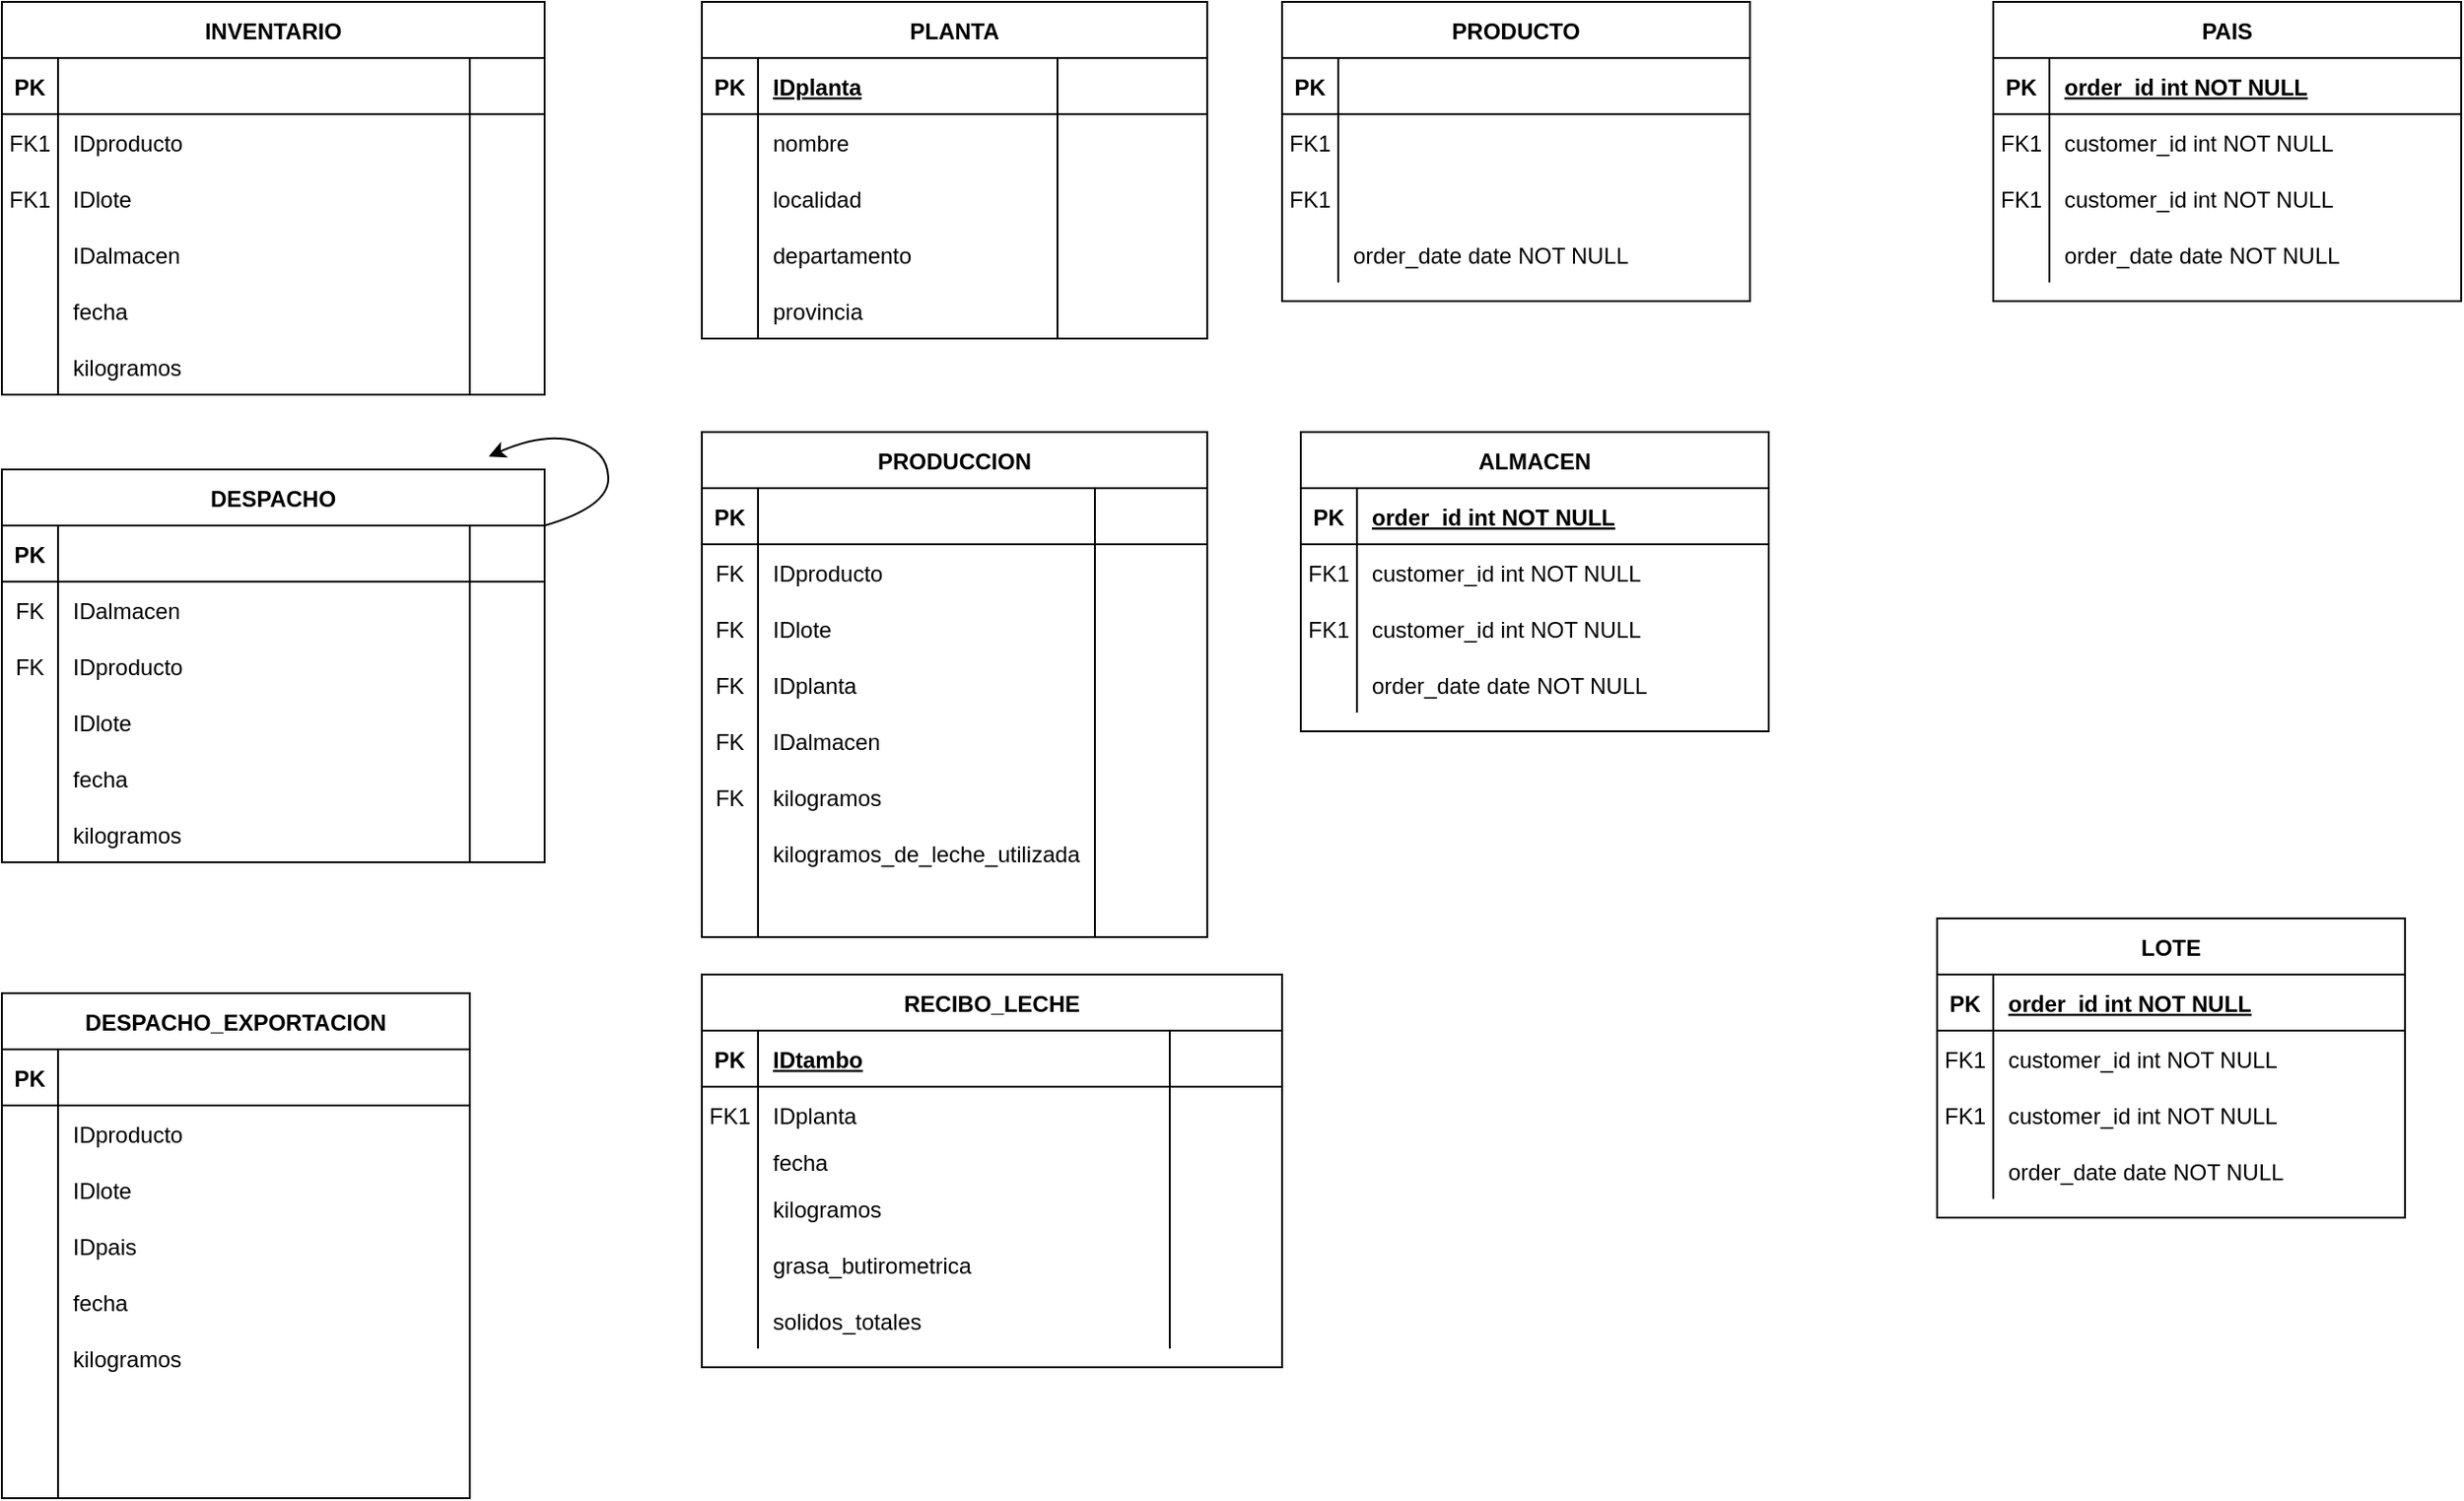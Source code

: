 <mxfile version="21.0.6" type="device" pages="2"><diagram id="R2lEEEUBdFMjLlhIrx00" name="Modelo Relacional"><mxGraphModel dx="1870" dy="1143" grid="1" gridSize="10" guides="1" tooltips="1" connect="1" arrows="1" fold="1" page="1" pageScale="1" pageWidth="850" pageHeight="1100" math="0" shadow="0" extFonts="Permanent Marker^https://fonts.googleapis.com/css?family=Permanent+Marker"><root><mxCell id="0"/><mxCell id="1" parent="0"/><mxCell id="C-vyLk0tnHw3VtMMgP7b-2" value="INVENTARIO" style="shape=table;startSize=30;container=1;collapsible=1;childLayout=tableLayout;fixedRows=1;rowLines=0;fontStyle=1;align=center;resizeLast=1;" parent="1" vertex="1"><mxGeometry x="-44" y="110" width="290" height="210" as="geometry"/></mxCell><mxCell id="C-vyLk0tnHw3VtMMgP7b-3" value="" style="shape=partialRectangle;collapsible=0;dropTarget=0;pointerEvents=0;fillColor=none;points=[[0,0.5],[1,0.5]];portConstraint=eastwest;top=0;left=0;right=0;bottom=1;" parent="C-vyLk0tnHw3VtMMgP7b-2" vertex="1"><mxGeometry y="30" width="290" height="30" as="geometry"/></mxCell><mxCell id="C-vyLk0tnHw3VtMMgP7b-4" value="PK" style="shape=partialRectangle;overflow=hidden;connectable=0;fillColor=none;top=0;left=0;bottom=0;right=0;fontStyle=1;" parent="C-vyLk0tnHw3VtMMgP7b-3" vertex="1"><mxGeometry width="30" height="30" as="geometry"><mxRectangle width="30" height="30" as="alternateBounds"/></mxGeometry></mxCell><mxCell id="C-vyLk0tnHw3VtMMgP7b-5" value="" style="shape=partialRectangle;overflow=hidden;connectable=0;fillColor=none;top=0;left=0;bottom=0;right=0;align=left;spacingLeft=6;fontStyle=5;" parent="C-vyLk0tnHw3VtMMgP7b-3" vertex="1"><mxGeometry x="30" width="220" height="30" as="geometry"><mxRectangle width="220" height="30" as="alternateBounds"/></mxGeometry></mxCell><mxCell id="z_v-796_-NBHmhkZF6Fx-184" style="shape=partialRectangle;overflow=hidden;connectable=0;fillColor=none;top=0;left=0;bottom=0;right=0;align=left;spacingLeft=6;fontStyle=5;" vertex="1" parent="C-vyLk0tnHw3VtMMgP7b-3"><mxGeometry x="250" width="40" height="30" as="geometry"><mxRectangle width="40" height="30" as="alternateBounds"/></mxGeometry></mxCell><mxCell id="C-vyLk0tnHw3VtMMgP7b-6" value="" style="shape=partialRectangle;collapsible=0;dropTarget=0;pointerEvents=0;fillColor=none;points=[[0,0.5],[1,0.5]];portConstraint=eastwest;top=0;left=0;right=0;bottom=0;" parent="C-vyLk0tnHw3VtMMgP7b-2" vertex="1"><mxGeometry y="60" width="290" height="30" as="geometry"/></mxCell><mxCell id="C-vyLk0tnHw3VtMMgP7b-7" value="FK1" style="shape=partialRectangle;overflow=hidden;connectable=0;fillColor=none;top=0;left=0;bottom=0;right=0;" parent="C-vyLk0tnHw3VtMMgP7b-6" vertex="1"><mxGeometry width="30" height="30" as="geometry"><mxRectangle width="30" height="30" as="alternateBounds"/></mxGeometry></mxCell><mxCell id="C-vyLk0tnHw3VtMMgP7b-8" value="IDproducto" style="shape=partialRectangle;overflow=hidden;connectable=0;fillColor=none;top=0;left=0;bottom=0;right=0;align=left;spacingLeft=6;" parent="C-vyLk0tnHw3VtMMgP7b-6" vertex="1"><mxGeometry x="30" width="220" height="30" as="geometry"><mxRectangle width="220" height="30" as="alternateBounds"/></mxGeometry></mxCell><mxCell id="z_v-796_-NBHmhkZF6Fx-185" style="shape=partialRectangle;overflow=hidden;connectable=0;fillColor=none;top=0;left=0;bottom=0;right=0;align=left;spacingLeft=6;" vertex="1" parent="C-vyLk0tnHw3VtMMgP7b-6"><mxGeometry x="250" width="40" height="30" as="geometry"><mxRectangle width="40" height="30" as="alternateBounds"/></mxGeometry></mxCell><mxCell id="Us0H-KKCHOImRZ-DZzGH-1" value="" style="shape=partialRectangle;collapsible=0;dropTarget=0;pointerEvents=0;fillColor=none;points=[[0,0.5],[1,0.5]];portConstraint=eastwest;top=0;left=0;right=0;bottom=0;" vertex="1" parent="C-vyLk0tnHw3VtMMgP7b-2"><mxGeometry y="90" width="290" height="30" as="geometry"/></mxCell><mxCell id="Us0H-KKCHOImRZ-DZzGH-2" value="FK1" style="shape=partialRectangle;overflow=hidden;connectable=0;fillColor=none;top=0;left=0;bottom=0;right=0;" vertex="1" parent="Us0H-KKCHOImRZ-DZzGH-1"><mxGeometry width="30" height="30" as="geometry"><mxRectangle width="30" height="30" as="alternateBounds"/></mxGeometry></mxCell><mxCell id="Us0H-KKCHOImRZ-DZzGH-3" value="IDlote" style="shape=partialRectangle;overflow=hidden;connectable=0;fillColor=none;top=0;left=0;bottom=0;right=0;align=left;spacingLeft=6;" vertex="1" parent="Us0H-KKCHOImRZ-DZzGH-1"><mxGeometry x="30" width="220" height="30" as="geometry"><mxRectangle width="220" height="30" as="alternateBounds"/></mxGeometry></mxCell><mxCell id="z_v-796_-NBHmhkZF6Fx-186" style="shape=partialRectangle;overflow=hidden;connectable=0;fillColor=none;top=0;left=0;bottom=0;right=0;align=left;spacingLeft=6;" vertex="1" parent="Us0H-KKCHOImRZ-DZzGH-1"><mxGeometry x="250" width="40" height="30" as="geometry"><mxRectangle width="40" height="30" as="alternateBounds"/></mxGeometry></mxCell><mxCell id="C-vyLk0tnHw3VtMMgP7b-9" value="" style="shape=partialRectangle;collapsible=0;dropTarget=0;pointerEvents=0;fillColor=none;points=[[0,0.5],[1,0.5]];portConstraint=eastwest;top=0;left=0;right=0;bottom=0;" parent="C-vyLk0tnHw3VtMMgP7b-2" vertex="1"><mxGeometry y="120" width="290" height="30" as="geometry"/></mxCell><mxCell id="C-vyLk0tnHw3VtMMgP7b-10" value="" style="shape=partialRectangle;overflow=hidden;connectable=0;fillColor=none;top=0;left=0;bottom=0;right=0;" parent="C-vyLk0tnHw3VtMMgP7b-9" vertex="1"><mxGeometry width="30" height="30" as="geometry"><mxRectangle width="30" height="30" as="alternateBounds"/></mxGeometry></mxCell><mxCell id="C-vyLk0tnHw3VtMMgP7b-11" value="IDalmacen" style="shape=partialRectangle;overflow=hidden;connectable=0;fillColor=none;top=0;left=0;bottom=0;right=0;align=left;spacingLeft=6;" parent="C-vyLk0tnHw3VtMMgP7b-9" vertex="1"><mxGeometry x="30" width="220" height="30" as="geometry"><mxRectangle width="220" height="30" as="alternateBounds"/></mxGeometry></mxCell><mxCell id="z_v-796_-NBHmhkZF6Fx-187" style="shape=partialRectangle;overflow=hidden;connectable=0;fillColor=none;top=0;left=0;bottom=0;right=0;align=left;spacingLeft=6;" vertex="1" parent="C-vyLk0tnHw3VtMMgP7b-9"><mxGeometry x="250" width="40" height="30" as="geometry"><mxRectangle width="40" height="30" as="alternateBounds"/></mxGeometry></mxCell><mxCell id="z_v-796_-NBHmhkZF6Fx-196" style="shape=partialRectangle;collapsible=0;dropTarget=0;pointerEvents=0;fillColor=none;points=[[0,0.5],[1,0.5]];portConstraint=eastwest;top=0;left=0;right=0;bottom=0;" vertex="1" parent="C-vyLk0tnHw3VtMMgP7b-2"><mxGeometry y="150" width="290" height="30" as="geometry"/></mxCell><mxCell id="z_v-796_-NBHmhkZF6Fx-197" style="shape=partialRectangle;overflow=hidden;connectable=0;fillColor=none;top=0;left=0;bottom=0;right=0;" vertex="1" parent="z_v-796_-NBHmhkZF6Fx-196"><mxGeometry width="30" height="30" as="geometry"><mxRectangle width="30" height="30" as="alternateBounds"/></mxGeometry></mxCell><mxCell id="z_v-796_-NBHmhkZF6Fx-198" value="fecha" style="shape=partialRectangle;overflow=hidden;connectable=0;fillColor=none;top=0;left=0;bottom=0;right=0;align=left;spacingLeft=6;" vertex="1" parent="z_v-796_-NBHmhkZF6Fx-196"><mxGeometry x="30" width="220" height="30" as="geometry"><mxRectangle width="220" height="30" as="alternateBounds"/></mxGeometry></mxCell><mxCell id="z_v-796_-NBHmhkZF6Fx-199" style="shape=partialRectangle;overflow=hidden;connectable=0;fillColor=none;top=0;left=0;bottom=0;right=0;align=left;spacingLeft=6;" vertex="1" parent="z_v-796_-NBHmhkZF6Fx-196"><mxGeometry x="250" width="40" height="30" as="geometry"><mxRectangle width="40" height="30" as="alternateBounds"/></mxGeometry></mxCell><mxCell id="z_v-796_-NBHmhkZF6Fx-192" style="shape=partialRectangle;collapsible=0;dropTarget=0;pointerEvents=0;fillColor=none;points=[[0,0.5],[1,0.5]];portConstraint=eastwest;top=0;left=0;right=0;bottom=0;" vertex="1" parent="C-vyLk0tnHw3VtMMgP7b-2"><mxGeometry y="180" width="290" height="30" as="geometry"/></mxCell><mxCell id="z_v-796_-NBHmhkZF6Fx-193" style="shape=partialRectangle;overflow=hidden;connectable=0;fillColor=none;top=0;left=0;bottom=0;right=0;" vertex="1" parent="z_v-796_-NBHmhkZF6Fx-192"><mxGeometry width="30" height="30" as="geometry"><mxRectangle width="30" height="30" as="alternateBounds"/></mxGeometry></mxCell><mxCell id="z_v-796_-NBHmhkZF6Fx-194" value="kilogramos" style="shape=partialRectangle;overflow=hidden;connectable=0;fillColor=none;top=0;left=0;bottom=0;right=0;align=left;spacingLeft=6;" vertex="1" parent="z_v-796_-NBHmhkZF6Fx-192"><mxGeometry x="30" width="220" height="30" as="geometry"><mxRectangle width="220" height="30" as="alternateBounds"/></mxGeometry></mxCell><mxCell id="z_v-796_-NBHmhkZF6Fx-195" style="shape=partialRectangle;overflow=hidden;connectable=0;fillColor=none;top=0;left=0;bottom=0;right=0;align=left;spacingLeft=6;" vertex="1" parent="z_v-796_-NBHmhkZF6Fx-192"><mxGeometry x="250" width="40" height="30" as="geometry"><mxRectangle width="40" height="30" as="alternateBounds"/></mxGeometry></mxCell><mxCell id="z_v-796_-NBHmhkZF6Fx-1" value="DESPACHO" style="shape=table;startSize=30;container=1;collapsible=1;childLayout=tableLayout;fixedRows=1;rowLines=0;fontStyle=1;align=center;resizeLast=1;" vertex="1" parent="1"><mxGeometry x="-44" y="360" width="290" height="210" as="geometry"/></mxCell><mxCell id="z_v-796_-NBHmhkZF6Fx-2" value="" style="shape=partialRectangle;collapsible=0;dropTarget=0;pointerEvents=0;fillColor=none;points=[[0,0.5],[1,0.5]];portConstraint=eastwest;top=0;left=0;right=0;bottom=1;" vertex="1" parent="z_v-796_-NBHmhkZF6Fx-1"><mxGeometry y="30" width="290" height="30" as="geometry"/></mxCell><mxCell id="z_v-796_-NBHmhkZF6Fx-3" value="PK" style="shape=partialRectangle;overflow=hidden;connectable=0;fillColor=none;top=0;left=0;bottom=0;right=0;fontStyle=1;" vertex="1" parent="z_v-796_-NBHmhkZF6Fx-2"><mxGeometry width="30" height="30" as="geometry"><mxRectangle width="30" height="30" as="alternateBounds"/></mxGeometry></mxCell><mxCell id="z_v-796_-NBHmhkZF6Fx-4" value="" style="shape=partialRectangle;overflow=hidden;connectable=0;fillColor=none;top=0;left=0;bottom=0;right=0;align=left;spacingLeft=6;fontStyle=5;" vertex="1" parent="z_v-796_-NBHmhkZF6Fx-2"><mxGeometry x="30" width="220" height="30" as="geometry"><mxRectangle width="220" height="30" as="alternateBounds"/></mxGeometry></mxCell><mxCell id="z_v-796_-NBHmhkZF6Fx-188" style="shape=partialRectangle;overflow=hidden;connectable=0;fillColor=none;top=0;left=0;bottom=0;right=0;align=left;spacingLeft=6;fontStyle=5;" vertex="1" parent="z_v-796_-NBHmhkZF6Fx-2"><mxGeometry x="250" width="40" height="30" as="geometry"><mxRectangle width="40" height="30" as="alternateBounds"/></mxGeometry></mxCell><mxCell id="z_v-796_-NBHmhkZF6Fx-5" value="" style="shape=partialRectangle;collapsible=0;dropTarget=0;pointerEvents=0;fillColor=none;points=[[0,0.5],[1,0.5]];portConstraint=eastwest;top=0;left=0;right=0;bottom=0;" vertex="1" parent="z_v-796_-NBHmhkZF6Fx-1"><mxGeometry y="60" width="290" height="30" as="geometry"/></mxCell><mxCell id="z_v-796_-NBHmhkZF6Fx-6" value="FK" style="shape=partialRectangle;overflow=hidden;connectable=0;fillColor=none;top=0;left=0;bottom=0;right=0;" vertex="1" parent="z_v-796_-NBHmhkZF6Fx-5"><mxGeometry width="30" height="30" as="geometry"><mxRectangle width="30" height="30" as="alternateBounds"/></mxGeometry></mxCell><mxCell id="z_v-796_-NBHmhkZF6Fx-7" value="IDalmacen" style="shape=partialRectangle;overflow=hidden;connectable=0;fillColor=none;top=0;left=0;bottom=0;right=0;align=left;spacingLeft=6;" vertex="1" parent="z_v-796_-NBHmhkZF6Fx-5"><mxGeometry x="30" width="220" height="30" as="geometry"><mxRectangle width="220" height="30" as="alternateBounds"/></mxGeometry></mxCell><mxCell id="z_v-796_-NBHmhkZF6Fx-189" style="shape=partialRectangle;overflow=hidden;connectable=0;fillColor=none;top=0;left=0;bottom=0;right=0;align=left;spacingLeft=6;" vertex="1" parent="z_v-796_-NBHmhkZF6Fx-5"><mxGeometry x="250" width="40" height="30" as="geometry"><mxRectangle width="40" height="30" as="alternateBounds"/></mxGeometry></mxCell><mxCell id="z_v-796_-NBHmhkZF6Fx-8" value="" style="shape=partialRectangle;collapsible=0;dropTarget=0;pointerEvents=0;fillColor=none;points=[[0,0.5],[1,0.5]];portConstraint=eastwest;top=0;left=0;right=0;bottom=0;" vertex="1" parent="z_v-796_-NBHmhkZF6Fx-1"><mxGeometry y="90" width="290" height="30" as="geometry"/></mxCell><mxCell id="z_v-796_-NBHmhkZF6Fx-9" value="FK" style="shape=partialRectangle;overflow=hidden;connectable=0;fillColor=none;top=0;left=0;bottom=0;right=0;" vertex="1" parent="z_v-796_-NBHmhkZF6Fx-8"><mxGeometry width="30" height="30" as="geometry"><mxRectangle width="30" height="30" as="alternateBounds"/></mxGeometry></mxCell><mxCell id="z_v-796_-NBHmhkZF6Fx-10" value="IDproducto" style="shape=partialRectangle;overflow=hidden;connectable=0;fillColor=none;top=0;left=0;bottom=0;right=0;align=left;spacingLeft=6;" vertex="1" parent="z_v-796_-NBHmhkZF6Fx-8"><mxGeometry x="30" width="220" height="30" as="geometry"><mxRectangle width="220" height="30" as="alternateBounds"/></mxGeometry></mxCell><mxCell id="z_v-796_-NBHmhkZF6Fx-190" style="shape=partialRectangle;overflow=hidden;connectable=0;fillColor=none;top=0;left=0;bottom=0;right=0;align=left;spacingLeft=6;" vertex="1" parent="z_v-796_-NBHmhkZF6Fx-8"><mxGeometry x="250" width="40" height="30" as="geometry"><mxRectangle width="40" height="30" as="alternateBounds"/></mxGeometry></mxCell><mxCell id="z_v-796_-NBHmhkZF6Fx-11" value="" style="shape=partialRectangle;collapsible=0;dropTarget=0;pointerEvents=0;fillColor=none;points=[[0,0.5],[1,0.5]];portConstraint=eastwest;top=0;left=0;right=0;bottom=0;" vertex="1" parent="z_v-796_-NBHmhkZF6Fx-1"><mxGeometry y="120" width="290" height="30" as="geometry"/></mxCell><mxCell id="z_v-796_-NBHmhkZF6Fx-12" value="" style="shape=partialRectangle;overflow=hidden;connectable=0;fillColor=none;top=0;left=0;bottom=0;right=0;" vertex="1" parent="z_v-796_-NBHmhkZF6Fx-11"><mxGeometry width="30" height="30" as="geometry"><mxRectangle width="30" height="30" as="alternateBounds"/></mxGeometry></mxCell><mxCell id="z_v-796_-NBHmhkZF6Fx-13" value="IDlote" style="shape=partialRectangle;overflow=hidden;connectable=0;fillColor=none;top=0;left=0;bottom=0;right=0;align=left;spacingLeft=6;" vertex="1" parent="z_v-796_-NBHmhkZF6Fx-11"><mxGeometry x="30" width="220" height="30" as="geometry"><mxRectangle width="220" height="30" as="alternateBounds"/></mxGeometry></mxCell><mxCell id="z_v-796_-NBHmhkZF6Fx-191" style="shape=partialRectangle;overflow=hidden;connectable=0;fillColor=none;top=0;left=0;bottom=0;right=0;align=left;spacingLeft=6;" vertex="1" parent="z_v-796_-NBHmhkZF6Fx-11"><mxGeometry x="250" width="40" height="30" as="geometry"><mxRectangle width="40" height="30" as="alternateBounds"/></mxGeometry></mxCell><mxCell id="z_v-796_-NBHmhkZF6Fx-204" style="shape=partialRectangle;collapsible=0;dropTarget=0;pointerEvents=0;fillColor=none;points=[[0,0.5],[1,0.5]];portConstraint=eastwest;top=0;left=0;right=0;bottom=0;" vertex="1" parent="z_v-796_-NBHmhkZF6Fx-1"><mxGeometry y="150" width="290" height="30" as="geometry"/></mxCell><mxCell id="z_v-796_-NBHmhkZF6Fx-205" style="shape=partialRectangle;overflow=hidden;connectable=0;fillColor=none;top=0;left=0;bottom=0;right=0;" vertex="1" parent="z_v-796_-NBHmhkZF6Fx-204"><mxGeometry width="30" height="30" as="geometry"><mxRectangle width="30" height="30" as="alternateBounds"/></mxGeometry></mxCell><mxCell id="z_v-796_-NBHmhkZF6Fx-206" value="fecha" style="shape=partialRectangle;overflow=hidden;connectable=0;fillColor=none;top=0;left=0;bottom=0;right=0;align=left;spacingLeft=6;" vertex="1" parent="z_v-796_-NBHmhkZF6Fx-204"><mxGeometry x="30" width="220" height="30" as="geometry"><mxRectangle width="220" height="30" as="alternateBounds"/></mxGeometry></mxCell><mxCell id="z_v-796_-NBHmhkZF6Fx-207" style="shape=partialRectangle;overflow=hidden;connectable=0;fillColor=none;top=0;left=0;bottom=0;right=0;align=left;spacingLeft=6;" vertex="1" parent="z_v-796_-NBHmhkZF6Fx-204"><mxGeometry x="250" width="40" height="30" as="geometry"><mxRectangle width="40" height="30" as="alternateBounds"/></mxGeometry></mxCell><mxCell id="z_v-796_-NBHmhkZF6Fx-208" style="shape=partialRectangle;collapsible=0;dropTarget=0;pointerEvents=0;fillColor=none;points=[[0,0.5],[1,0.5]];portConstraint=eastwest;top=0;left=0;right=0;bottom=0;" vertex="1" parent="z_v-796_-NBHmhkZF6Fx-1"><mxGeometry y="180" width="290" height="30" as="geometry"/></mxCell><mxCell id="z_v-796_-NBHmhkZF6Fx-209" style="shape=partialRectangle;overflow=hidden;connectable=0;fillColor=none;top=0;left=0;bottom=0;right=0;" vertex="1" parent="z_v-796_-NBHmhkZF6Fx-208"><mxGeometry width="30" height="30" as="geometry"><mxRectangle width="30" height="30" as="alternateBounds"/></mxGeometry></mxCell><mxCell id="z_v-796_-NBHmhkZF6Fx-210" value="kilogramos" style="shape=partialRectangle;overflow=hidden;connectable=0;fillColor=none;top=0;left=0;bottom=0;right=0;align=left;spacingLeft=6;" vertex="1" parent="z_v-796_-NBHmhkZF6Fx-208"><mxGeometry x="30" width="220" height="30" as="geometry"><mxRectangle width="220" height="30" as="alternateBounds"/></mxGeometry></mxCell><mxCell id="z_v-796_-NBHmhkZF6Fx-211" style="shape=partialRectangle;overflow=hidden;connectable=0;fillColor=none;top=0;left=0;bottom=0;right=0;align=left;spacingLeft=6;" vertex="1" parent="z_v-796_-NBHmhkZF6Fx-208"><mxGeometry x="250" width="40" height="30" as="geometry"><mxRectangle width="40" height="30" as="alternateBounds"/></mxGeometry></mxCell><mxCell id="z_v-796_-NBHmhkZF6Fx-27" value="ALMACEN" style="shape=table;startSize=30;container=1;collapsible=1;childLayout=tableLayout;fixedRows=1;rowLines=0;fontStyle=1;align=center;resizeLast=1;" vertex="1" parent="1"><mxGeometry x="650" y="340" width="250" height="160" as="geometry"/></mxCell><mxCell id="z_v-796_-NBHmhkZF6Fx-28" value="" style="shape=partialRectangle;collapsible=0;dropTarget=0;pointerEvents=0;fillColor=none;points=[[0,0.5],[1,0.5]];portConstraint=eastwest;top=0;left=0;right=0;bottom=1;" vertex="1" parent="z_v-796_-NBHmhkZF6Fx-27"><mxGeometry y="30" width="250" height="30" as="geometry"/></mxCell><mxCell id="z_v-796_-NBHmhkZF6Fx-29" value="PK" style="shape=partialRectangle;overflow=hidden;connectable=0;fillColor=none;top=0;left=0;bottom=0;right=0;fontStyle=1;" vertex="1" parent="z_v-796_-NBHmhkZF6Fx-28"><mxGeometry width="30" height="30" as="geometry"><mxRectangle width="30" height="30" as="alternateBounds"/></mxGeometry></mxCell><mxCell id="z_v-796_-NBHmhkZF6Fx-30" value="order_id int NOT NULL " style="shape=partialRectangle;overflow=hidden;connectable=0;fillColor=none;top=0;left=0;bottom=0;right=0;align=left;spacingLeft=6;fontStyle=5;" vertex="1" parent="z_v-796_-NBHmhkZF6Fx-28"><mxGeometry x="30" width="220" height="30" as="geometry"><mxRectangle width="220" height="30" as="alternateBounds"/></mxGeometry></mxCell><mxCell id="z_v-796_-NBHmhkZF6Fx-31" value="" style="shape=partialRectangle;collapsible=0;dropTarget=0;pointerEvents=0;fillColor=none;points=[[0,0.5],[1,0.5]];portConstraint=eastwest;top=0;left=0;right=0;bottom=0;" vertex="1" parent="z_v-796_-NBHmhkZF6Fx-27"><mxGeometry y="60" width="250" height="30" as="geometry"/></mxCell><mxCell id="z_v-796_-NBHmhkZF6Fx-32" value="FK1" style="shape=partialRectangle;overflow=hidden;connectable=0;fillColor=none;top=0;left=0;bottom=0;right=0;" vertex="1" parent="z_v-796_-NBHmhkZF6Fx-31"><mxGeometry width="30" height="30" as="geometry"><mxRectangle width="30" height="30" as="alternateBounds"/></mxGeometry></mxCell><mxCell id="z_v-796_-NBHmhkZF6Fx-33" value="customer_id int NOT NULL" style="shape=partialRectangle;overflow=hidden;connectable=0;fillColor=none;top=0;left=0;bottom=0;right=0;align=left;spacingLeft=6;" vertex="1" parent="z_v-796_-NBHmhkZF6Fx-31"><mxGeometry x="30" width="220" height="30" as="geometry"><mxRectangle width="220" height="30" as="alternateBounds"/></mxGeometry></mxCell><mxCell id="z_v-796_-NBHmhkZF6Fx-34" value="" style="shape=partialRectangle;collapsible=0;dropTarget=0;pointerEvents=0;fillColor=none;points=[[0,0.5],[1,0.5]];portConstraint=eastwest;top=0;left=0;right=0;bottom=0;" vertex="1" parent="z_v-796_-NBHmhkZF6Fx-27"><mxGeometry y="90" width="250" height="30" as="geometry"/></mxCell><mxCell id="z_v-796_-NBHmhkZF6Fx-35" value="FK1" style="shape=partialRectangle;overflow=hidden;connectable=0;fillColor=none;top=0;left=0;bottom=0;right=0;" vertex="1" parent="z_v-796_-NBHmhkZF6Fx-34"><mxGeometry width="30" height="30" as="geometry"><mxRectangle width="30" height="30" as="alternateBounds"/></mxGeometry></mxCell><mxCell id="z_v-796_-NBHmhkZF6Fx-36" value="customer_id int NOT NULL" style="shape=partialRectangle;overflow=hidden;connectable=0;fillColor=none;top=0;left=0;bottom=0;right=0;align=left;spacingLeft=6;" vertex="1" parent="z_v-796_-NBHmhkZF6Fx-34"><mxGeometry x="30" width="220" height="30" as="geometry"><mxRectangle width="220" height="30" as="alternateBounds"/></mxGeometry></mxCell><mxCell id="z_v-796_-NBHmhkZF6Fx-37" value="" style="shape=partialRectangle;collapsible=0;dropTarget=0;pointerEvents=0;fillColor=none;points=[[0,0.5],[1,0.5]];portConstraint=eastwest;top=0;left=0;right=0;bottom=0;" vertex="1" parent="z_v-796_-NBHmhkZF6Fx-27"><mxGeometry y="120" width="250" height="30" as="geometry"/></mxCell><mxCell id="z_v-796_-NBHmhkZF6Fx-38" value="" style="shape=partialRectangle;overflow=hidden;connectable=0;fillColor=none;top=0;left=0;bottom=0;right=0;" vertex="1" parent="z_v-796_-NBHmhkZF6Fx-37"><mxGeometry width="30" height="30" as="geometry"><mxRectangle width="30" height="30" as="alternateBounds"/></mxGeometry></mxCell><mxCell id="z_v-796_-NBHmhkZF6Fx-39" value="order_date date NOT NULL" style="shape=partialRectangle;overflow=hidden;connectable=0;fillColor=none;top=0;left=0;bottom=0;right=0;align=left;spacingLeft=6;" vertex="1" parent="z_v-796_-NBHmhkZF6Fx-37"><mxGeometry x="30" width="220" height="30" as="geometry"><mxRectangle width="220" height="30" as="alternateBounds"/></mxGeometry></mxCell><mxCell id="z_v-796_-NBHmhkZF6Fx-40" value="PRODUCTO" style="shape=table;startSize=30;container=1;collapsible=1;childLayout=tableLayout;fixedRows=1;rowLines=0;fontStyle=1;align=center;resizeLast=1;" vertex="1" parent="1"><mxGeometry x="640" y="110" width="250" height="160" as="geometry"/></mxCell><mxCell id="z_v-796_-NBHmhkZF6Fx-41" value="" style="shape=partialRectangle;collapsible=0;dropTarget=0;pointerEvents=0;fillColor=none;points=[[0,0.5],[1,0.5]];portConstraint=eastwest;top=0;left=0;right=0;bottom=1;" vertex="1" parent="z_v-796_-NBHmhkZF6Fx-40"><mxGeometry y="30" width="250" height="30" as="geometry"/></mxCell><mxCell id="z_v-796_-NBHmhkZF6Fx-42" value="PK" style="shape=partialRectangle;overflow=hidden;connectable=0;fillColor=none;top=0;left=0;bottom=0;right=0;fontStyle=1;" vertex="1" parent="z_v-796_-NBHmhkZF6Fx-41"><mxGeometry width="30" height="30" as="geometry"><mxRectangle width="30" height="30" as="alternateBounds"/></mxGeometry></mxCell><mxCell id="z_v-796_-NBHmhkZF6Fx-43" value="" style="shape=partialRectangle;overflow=hidden;connectable=0;fillColor=none;top=0;left=0;bottom=0;right=0;align=left;spacingLeft=6;fontStyle=5;" vertex="1" parent="z_v-796_-NBHmhkZF6Fx-41"><mxGeometry x="30" width="220" height="30" as="geometry"><mxRectangle width="220" height="30" as="alternateBounds"/></mxGeometry></mxCell><mxCell id="z_v-796_-NBHmhkZF6Fx-44" value="" style="shape=partialRectangle;collapsible=0;dropTarget=0;pointerEvents=0;fillColor=none;points=[[0,0.5],[1,0.5]];portConstraint=eastwest;top=0;left=0;right=0;bottom=0;" vertex="1" parent="z_v-796_-NBHmhkZF6Fx-40"><mxGeometry y="60" width="250" height="30" as="geometry"/></mxCell><mxCell id="z_v-796_-NBHmhkZF6Fx-45" value="FK1" style="shape=partialRectangle;overflow=hidden;connectable=0;fillColor=none;top=0;left=0;bottom=0;right=0;" vertex="1" parent="z_v-796_-NBHmhkZF6Fx-44"><mxGeometry width="30" height="30" as="geometry"><mxRectangle width="30" height="30" as="alternateBounds"/></mxGeometry></mxCell><mxCell id="z_v-796_-NBHmhkZF6Fx-46" value="" style="shape=partialRectangle;overflow=hidden;connectable=0;fillColor=none;top=0;left=0;bottom=0;right=0;align=left;spacingLeft=6;" vertex="1" parent="z_v-796_-NBHmhkZF6Fx-44"><mxGeometry x="30" width="220" height="30" as="geometry"><mxRectangle width="220" height="30" as="alternateBounds"/></mxGeometry></mxCell><mxCell id="z_v-796_-NBHmhkZF6Fx-47" value="" style="shape=partialRectangle;collapsible=0;dropTarget=0;pointerEvents=0;fillColor=none;points=[[0,0.5],[1,0.5]];portConstraint=eastwest;top=0;left=0;right=0;bottom=0;" vertex="1" parent="z_v-796_-NBHmhkZF6Fx-40"><mxGeometry y="90" width="250" height="30" as="geometry"/></mxCell><mxCell id="z_v-796_-NBHmhkZF6Fx-48" value="FK1" style="shape=partialRectangle;overflow=hidden;connectable=0;fillColor=none;top=0;left=0;bottom=0;right=0;" vertex="1" parent="z_v-796_-NBHmhkZF6Fx-47"><mxGeometry width="30" height="30" as="geometry"><mxRectangle width="30" height="30" as="alternateBounds"/></mxGeometry></mxCell><mxCell id="z_v-796_-NBHmhkZF6Fx-49" value="" style="shape=partialRectangle;overflow=hidden;connectable=0;fillColor=none;top=0;left=0;bottom=0;right=0;align=left;spacingLeft=6;" vertex="1" parent="z_v-796_-NBHmhkZF6Fx-47"><mxGeometry x="30" width="220" height="30" as="geometry"><mxRectangle width="220" height="30" as="alternateBounds"/></mxGeometry></mxCell><mxCell id="z_v-796_-NBHmhkZF6Fx-50" value="" style="shape=partialRectangle;collapsible=0;dropTarget=0;pointerEvents=0;fillColor=none;points=[[0,0.5],[1,0.5]];portConstraint=eastwest;top=0;left=0;right=0;bottom=0;" vertex="1" parent="z_v-796_-NBHmhkZF6Fx-40"><mxGeometry y="120" width="250" height="30" as="geometry"/></mxCell><mxCell id="z_v-796_-NBHmhkZF6Fx-51" value="" style="shape=partialRectangle;overflow=hidden;connectable=0;fillColor=none;top=0;left=0;bottom=0;right=0;" vertex="1" parent="z_v-796_-NBHmhkZF6Fx-50"><mxGeometry width="30" height="30" as="geometry"><mxRectangle width="30" height="30" as="alternateBounds"/></mxGeometry></mxCell><mxCell id="z_v-796_-NBHmhkZF6Fx-52" value="order_date date NOT NULL" style="shape=partialRectangle;overflow=hidden;connectable=0;fillColor=none;top=0;left=0;bottom=0;right=0;align=left;spacingLeft=6;" vertex="1" parent="z_v-796_-NBHmhkZF6Fx-50"><mxGeometry x="30" width="220" height="30" as="geometry"><mxRectangle width="220" height="30" as="alternateBounds"/></mxGeometry></mxCell><mxCell id="z_v-796_-NBHmhkZF6Fx-53" value="PLANTA" style="shape=table;startSize=30;container=1;collapsible=1;childLayout=tableLayout;fixedRows=1;rowLines=0;fontStyle=1;align=center;resizeLast=1;" vertex="1" parent="1"><mxGeometry x="330" y="110" width="270" height="180" as="geometry"/></mxCell><mxCell id="z_v-796_-NBHmhkZF6Fx-54" value="" style="shape=partialRectangle;collapsible=0;dropTarget=0;pointerEvents=0;fillColor=none;points=[[0,0.5],[1,0.5]];portConstraint=eastwest;top=0;left=0;right=0;bottom=1;" vertex="1" parent="z_v-796_-NBHmhkZF6Fx-53"><mxGeometry y="30" width="270" height="30" as="geometry"/></mxCell><mxCell id="z_v-796_-NBHmhkZF6Fx-55" value="PK" style="shape=partialRectangle;overflow=hidden;connectable=0;fillColor=none;top=0;left=0;bottom=0;right=0;fontStyle=1;" vertex="1" parent="z_v-796_-NBHmhkZF6Fx-54"><mxGeometry width="30" height="30" as="geometry"><mxRectangle width="30" height="30" as="alternateBounds"/></mxGeometry></mxCell><mxCell id="z_v-796_-NBHmhkZF6Fx-56" value="IDplanta" style="shape=partialRectangle;overflow=hidden;connectable=0;fillColor=none;top=0;left=0;bottom=0;right=0;align=left;spacingLeft=6;fontStyle=5;" vertex="1" parent="z_v-796_-NBHmhkZF6Fx-54"><mxGeometry x="30" width="160" height="30" as="geometry"><mxRectangle width="160" height="30" as="alternateBounds"/></mxGeometry></mxCell><mxCell id="z_v-796_-NBHmhkZF6Fx-146" style="shape=partialRectangle;overflow=hidden;connectable=0;fillColor=none;top=0;left=0;bottom=0;right=0;align=left;spacingLeft=6;fontStyle=5;" vertex="1" parent="z_v-796_-NBHmhkZF6Fx-54"><mxGeometry x="190" width="80" height="30" as="geometry"><mxRectangle width="80" height="30" as="alternateBounds"/></mxGeometry></mxCell><mxCell id="z_v-796_-NBHmhkZF6Fx-57" value="" style="shape=partialRectangle;collapsible=0;dropTarget=0;pointerEvents=0;fillColor=none;points=[[0,0.5],[1,0.5]];portConstraint=eastwest;top=0;left=0;right=0;bottom=0;" vertex="1" parent="z_v-796_-NBHmhkZF6Fx-53"><mxGeometry y="60" width="270" height="30" as="geometry"/></mxCell><mxCell id="z_v-796_-NBHmhkZF6Fx-58" value="" style="shape=partialRectangle;overflow=hidden;connectable=0;fillColor=none;top=0;left=0;bottom=0;right=0;" vertex="1" parent="z_v-796_-NBHmhkZF6Fx-57"><mxGeometry width="30" height="30" as="geometry"><mxRectangle width="30" height="30" as="alternateBounds"/></mxGeometry></mxCell><mxCell id="z_v-796_-NBHmhkZF6Fx-59" value="nombre" style="shape=partialRectangle;overflow=hidden;connectable=0;fillColor=none;top=0;left=0;bottom=0;right=0;align=left;spacingLeft=6;" vertex="1" parent="z_v-796_-NBHmhkZF6Fx-57"><mxGeometry x="30" width="160" height="30" as="geometry"><mxRectangle width="160" height="30" as="alternateBounds"/></mxGeometry></mxCell><mxCell id="z_v-796_-NBHmhkZF6Fx-147" style="shape=partialRectangle;overflow=hidden;connectable=0;fillColor=none;top=0;left=0;bottom=0;right=0;align=left;spacingLeft=6;" vertex="1" parent="z_v-796_-NBHmhkZF6Fx-57"><mxGeometry x="190" width="80" height="30" as="geometry"><mxRectangle width="80" height="30" as="alternateBounds"/></mxGeometry></mxCell><mxCell id="z_v-796_-NBHmhkZF6Fx-60" value="" style="shape=partialRectangle;collapsible=0;dropTarget=0;pointerEvents=0;fillColor=none;points=[[0,0.5],[1,0.5]];portConstraint=eastwest;top=0;left=0;right=0;bottom=0;" vertex="1" parent="z_v-796_-NBHmhkZF6Fx-53"><mxGeometry y="90" width="270" height="30" as="geometry"/></mxCell><mxCell id="z_v-796_-NBHmhkZF6Fx-61" value="" style="shape=partialRectangle;overflow=hidden;connectable=0;fillColor=none;top=0;left=0;bottom=0;right=0;" vertex="1" parent="z_v-796_-NBHmhkZF6Fx-60"><mxGeometry width="30" height="30" as="geometry"><mxRectangle width="30" height="30" as="alternateBounds"/></mxGeometry></mxCell><mxCell id="z_v-796_-NBHmhkZF6Fx-62" value="localidad" style="shape=partialRectangle;overflow=hidden;connectable=0;fillColor=none;top=0;left=0;bottom=0;right=0;align=left;spacingLeft=6;" vertex="1" parent="z_v-796_-NBHmhkZF6Fx-60"><mxGeometry x="30" width="160" height="30" as="geometry"><mxRectangle width="160" height="30" as="alternateBounds"/></mxGeometry></mxCell><mxCell id="z_v-796_-NBHmhkZF6Fx-148" style="shape=partialRectangle;overflow=hidden;connectable=0;fillColor=none;top=0;left=0;bottom=0;right=0;align=left;spacingLeft=6;" vertex="1" parent="z_v-796_-NBHmhkZF6Fx-60"><mxGeometry x="190" width="80" height="30" as="geometry"><mxRectangle width="80" height="30" as="alternateBounds"/></mxGeometry></mxCell><mxCell id="z_v-796_-NBHmhkZF6Fx-63" value="" style="shape=partialRectangle;collapsible=0;dropTarget=0;pointerEvents=0;fillColor=none;points=[[0,0.5],[1,0.5]];portConstraint=eastwest;top=0;left=0;right=0;bottom=0;" vertex="1" parent="z_v-796_-NBHmhkZF6Fx-53"><mxGeometry y="120" width="270" height="30" as="geometry"/></mxCell><mxCell id="z_v-796_-NBHmhkZF6Fx-64" value="" style="shape=partialRectangle;overflow=hidden;connectable=0;fillColor=none;top=0;left=0;bottom=0;right=0;" vertex="1" parent="z_v-796_-NBHmhkZF6Fx-63"><mxGeometry width="30" height="30" as="geometry"><mxRectangle width="30" height="30" as="alternateBounds"/></mxGeometry></mxCell><mxCell id="z_v-796_-NBHmhkZF6Fx-65" value="departamento" style="shape=partialRectangle;overflow=hidden;connectable=0;fillColor=none;top=0;left=0;bottom=0;right=0;align=left;spacingLeft=6;" vertex="1" parent="z_v-796_-NBHmhkZF6Fx-63"><mxGeometry x="30" width="160" height="30" as="geometry"><mxRectangle width="160" height="30" as="alternateBounds"/></mxGeometry></mxCell><mxCell id="z_v-796_-NBHmhkZF6Fx-149" style="shape=partialRectangle;overflow=hidden;connectable=0;fillColor=none;top=0;left=0;bottom=0;right=0;align=left;spacingLeft=6;" vertex="1" parent="z_v-796_-NBHmhkZF6Fx-63"><mxGeometry x="190" width="80" height="30" as="geometry"><mxRectangle width="80" height="30" as="alternateBounds"/></mxGeometry></mxCell><mxCell id="z_v-796_-NBHmhkZF6Fx-131" style="shape=partialRectangle;collapsible=0;dropTarget=0;pointerEvents=0;fillColor=none;points=[[0,0.5],[1,0.5]];portConstraint=eastwest;top=0;left=0;right=0;bottom=0;" vertex="1" parent="z_v-796_-NBHmhkZF6Fx-53"><mxGeometry y="150" width="270" height="30" as="geometry"/></mxCell><mxCell id="z_v-796_-NBHmhkZF6Fx-132" style="shape=partialRectangle;overflow=hidden;connectable=0;fillColor=none;top=0;left=0;bottom=0;right=0;" vertex="1" parent="z_v-796_-NBHmhkZF6Fx-131"><mxGeometry width="30" height="30" as="geometry"><mxRectangle width="30" height="30" as="alternateBounds"/></mxGeometry></mxCell><mxCell id="z_v-796_-NBHmhkZF6Fx-133" value="provincia" style="shape=partialRectangle;overflow=hidden;connectable=0;fillColor=none;top=0;left=0;bottom=0;right=0;align=left;spacingLeft=6;" vertex="1" parent="z_v-796_-NBHmhkZF6Fx-131"><mxGeometry x="30" width="160" height="30" as="geometry"><mxRectangle width="160" height="30" as="alternateBounds"/></mxGeometry></mxCell><mxCell id="z_v-796_-NBHmhkZF6Fx-150" style="shape=partialRectangle;overflow=hidden;connectable=0;fillColor=none;top=0;left=0;bottom=0;right=0;align=left;spacingLeft=6;" vertex="1" parent="z_v-796_-NBHmhkZF6Fx-131"><mxGeometry x="190" width="80" height="30" as="geometry"><mxRectangle width="80" height="30" as="alternateBounds"/></mxGeometry></mxCell><mxCell id="z_v-796_-NBHmhkZF6Fx-66" value="DESPACHO_EXPORTACION" style="shape=table;startSize=30;container=1;collapsible=1;childLayout=tableLayout;fixedRows=1;rowLines=0;fontStyle=1;align=center;resizeLast=1;" vertex="1" parent="1"><mxGeometry x="-44" y="640" width="250" height="270" as="geometry"/></mxCell><mxCell id="z_v-796_-NBHmhkZF6Fx-67" value="" style="shape=partialRectangle;collapsible=0;dropTarget=0;pointerEvents=0;fillColor=none;points=[[0,0.5],[1,0.5]];portConstraint=eastwest;top=0;left=0;right=0;bottom=1;" vertex="1" parent="z_v-796_-NBHmhkZF6Fx-66"><mxGeometry y="30" width="250" height="30" as="geometry"/></mxCell><mxCell id="z_v-796_-NBHmhkZF6Fx-68" value="PK" style="shape=partialRectangle;overflow=hidden;connectable=0;fillColor=none;top=0;left=0;bottom=0;right=0;fontStyle=1;" vertex="1" parent="z_v-796_-NBHmhkZF6Fx-67"><mxGeometry width="30" height="30" as="geometry"><mxRectangle width="30" height="30" as="alternateBounds"/></mxGeometry></mxCell><mxCell id="z_v-796_-NBHmhkZF6Fx-69" value="" style="shape=partialRectangle;overflow=hidden;connectable=0;fillColor=none;top=0;left=0;bottom=0;right=0;align=left;spacingLeft=6;fontStyle=5;" vertex="1" parent="z_v-796_-NBHmhkZF6Fx-67"><mxGeometry x="30" width="220" height="30" as="geometry"><mxRectangle width="220" height="30" as="alternateBounds"/></mxGeometry></mxCell><mxCell id="z_v-796_-NBHmhkZF6Fx-70" value="" style="shape=partialRectangle;collapsible=0;dropTarget=0;pointerEvents=0;fillColor=none;points=[[0,0.5],[1,0.5]];portConstraint=eastwest;top=0;left=0;right=0;bottom=0;" vertex="1" parent="z_v-796_-NBHmhkZF6Fx-66"><mxGeometry y="60" width="250" height="30" as="geometry"/></mxCell><mxCell id="z_v-796_-NBHmhkZF6Fx-71" value="" style="shape=partialRectangle;overflow=hidden;connectable=0;fillColor=none;top=0;left=0;bottom=0;right=0;" vertex="1" parent="z_v-796_-NBHmhkZF6Fx-70"><mxGeometry width="30" height="30" as="geometry"><mxRectangle width="30" height="30" as="alternateBounds"/></mxGeometry></mxCell><mxCell id="z_v-796_-NBHmhkZF6Fx-72" value="IDproducto" style="shape=partialRectangle;overflow=hidden;connectable=0;fillColor=none;top=0;left=0;bottom=0;right=0;align=left;spacingLeft=6;" vertex="1" parent="z_v-796_-NBHmhkZF6Fx-70"><mxGeometry x="30" width="220" height="30" as="geometry"><mxRectangle width="220" height="30" as="alternateBounds"/></mxGeometry></mxCell><mxCell id="z_v-796_-NBHmhkZF6Fx-73" value="" style="shape=partialRectangle;collapsible=0;dropTarget=0;pointerEvents=0;fillColor=none;points=[[0,0.5],[1,0.5]];portConstraint=eastwest;top=0;left=0;right=0;bottom=0;" vertex="1" parent="z_v-796_-NBHmhkZF6Fx-66"><mxGeometry y="90" width="250" height="30" as="geometry"/></mxCell><mxCell id="z_v-796_-NBHmhkZF6Fx-74" value="" style="shape=partialRectangle;overflow=hidden;connectable=0;fillColor=none;top=0;left=0;bottom=0;right=0;" vertex="1" parent="z_v-796_-NBHmhkZF6Fx-73"><mxGeometry width="30" height="30" as="geometry"><mxRectangle width="30" height="30" as="alternateBounds"/></mxGeometry></mxCell><mxCell id="z_v-796_-NBHmhkZF6Fx-75" value="IDlote" style="shape=partialRectangle;overflow=hidden;connectable=0;fillColor=none;top=0;left=0;bottom=0;right=0;align=left;spacingLeft=6;" vertex="1" parent="z_v-796_-NBHmhkZF6Fx-73"><mxGeometry x="30" width="220" height="30" as="geometry"><mxRectangle width="220" height="30" as="alternateBounds"/></mxGeometry></mxCell><mxCell id="z_v-796_-NBHmhkZF6Fx-76" value="" style="shape=partialRectangle;collapsible=0;dropTarget=0;pointerEvents=0;fillColor=none;points=[[0,0.5],[1,0.5]];portConstraint=eastwest;top=0;left=0;right=0;bottom=0;" vertex="1" parent="z_v-796_-NBHmhkZF6Fx-66"><mxGeometry y="120" width="250" height="30" as="geometry"/></mxCell><mxCell id="z_v-796_-NBHmhkZF6Fx-77" value="" style="shape=partialRectangle;overflow=hidden;connectable=0;fillColor=none;top=0;left=0;bottom=0;right=0;" vertex="1" parent="z_v-796_-NBHmhkZF6Fx-76"><mxGeometry width="30" height="30" as="geometry"><mxRectangle width="30" height="30" as="alternateBounds"/></mxGeometry></mxCell><mxCell id="z_v-796_-NBHmhkZF6Fx-78" value="IDpais" style="shape=partialRectangle;overflow=hidden;connectable=0;fillColor=none;top=0;left=0;bottom=0;right=0;align=left;spacingLeft=6;" vertex="1" parent="z_v-796_-NBHmhkZF6Fx-76"><mxGeometry x="30" width="220" height="30" as="geometry"><mxRectangle width="220" height="30" as="alternateBounds"/></mxGeometry></mxCell><mxCell id="z_v-796_-NBHmhkZF6Fx-212" style="shape=partialRectangle;collapsible=0;dropTarget=0;pointerEvents=0;fillColor=none;points=[[0,0.5],[1,0.5]];portConstraint=eastwest;top=0;left=0;right=0;bottom=0;" vertex="1" parent="z_v-796_-NBHmhkZF6Fx-66"><mxGeometry y="150" width="250" height="30" as="geometry"/></mxCell><mxCell id="z_v-796_-NBHmhkZF6Fx-213" style="shape=partialRectangle;overflow=hidden;connectable=0;fillColor=none;top=0;left=0;bottom=0;right=0;" vertex="1" parent="z_v-796_-NBHmhkZF6Fx-212"><mxGeometry width="30" height="30" as="geometry"><mxRectangle width="30" height="30" as="alternateBounds"/></mxGeometry></mxCell><mxCell id="z_v-796_-NBHmhkZF6Fx-214" value="fecha" style="shape=partialRectangle;overflow=hidden;connectable=0;fillColor=none;top=0;left=0;bottom=0;right=0;align=left;spacingLeft=6;" vertex="1" parent="z_v-796_-NBHmhkZF6Fx-212"><mxGeometry x="30" width="220" height="30" as="geometry"><mxRectangle width="220" height="30" as="alternateBounds"/></mxGeometry></mxCell><mxCell id="z_v-796_-NBHmhkZF6Fx-215" style="shape=partialRectangle;collapsible=0;dropTarget=0;pointerEvents=0;fillColor=none;points=[[0,0.5],[1,0.5]];portConstraint=eastwest;top=0;left=0;right=0;bottom=0;" vertex="1" parent="z_v-796_-NBHmhkZF6Fx-66"><mxGeometry y="180" width="250" height="30" as="geometry"/></mxCell><mxCell id="z_v-796_-NBHmhkZF6Fx-216" style="shape=partialRectangle;overflow=hidden;connectable=0;fillColor=none;top=0;left=0;bottom=0;right=0;" vertex="1" parent="z_v-796_-NBHmhkZF6Fx-215"><mxGeometry width="30" height="30" as="geometry"><mxRectangle width="30" height="30" as="alternateBounds"/></mxGeometry></mxCell><mxCell id="z_v-796_-NBHmhkZF6Fx-217" value="kilogramos" style="shape=partialRectangle;overflow=hidden;connectable=0;fillColor=none;top=0;left=0;bottom=0;right=0;align=left;spacingLeft=6;" vertex="1" parent="z_v-796_-NBHmhkZF6Fx-215"><mxGeometry x="30" width="220" height="30" as="geometry"><mxRectangle width="220" height="30" as="alternateBounds"/></mxGeometry></mxCell><mxCell id="z_v-796_-NBHmhkZF6Fx-218" style="shape=partialRectangle;collapsible=0;dropTarget=0;pointerEvents=0;fillColor=none;points=[[0,0.5],[1,0.5]];portConstraint=eastwest;top=0;left=0;right=0;bottom=0;" vertex="1" parent="z_v-796_-NBHmhkZF6Fx-66"><mxGeometry y="210" width="250" height="30" as="geometry"/></mxCell><mxCell id="z_v-796_-NBHmhkZF6Fx-219" style="shape=partialRectangle;overflow=hidden;connectable=0;fillColor=none;top=0;left=0;bottom=0;right=0;" vertex="1" parent="z_v-796_-NBHmhkZF6Fx-218"><mxGeometry width="30" height="30" as="geometry"><mxRectangle width="30" height="30" as="alternateBounds"/></mxGeometry></mxCell><mxCell id="z_v-796_-NBHmhkZF6Fx-220" style="shape=partialRectangle;overflow=hidden;connectable=0;fillColor=none;top=0;left=0;bottom=0;right=0;align=left;spacingLeft=6;" vertex="1" parent="z_v-796_-NBHmhkZF6Fx-218"><mxGeometry x="30" width="220" height="30" as="geometry"><mxRectangle width="220" height="30" as="alternateBounds"/></mxGeometry></mxCell><mxCell id="z_v-796_-NBHmhkZF6Fx-221" style="shape=partialRectangle;collapsible=0;dropTarget=0;pointerEvents=0;fillColor=none;points=[[0,0.5],[1,0.5]];portConstraint=eastwest;top=0;left=0;right=0;bottom=0;" vertex="1" parent="z_v-796_-NBHmhkZF6Fx-66"><mxGeometry y="240" width="250" height="30" as="geometry"/></mxCell><mxCell id="z_v-796_-NBHmhkZF6Fx-222" style="shape=partialRectangle;overflow=hidden;connectable=0;fillColor=none;top=0;left=0;bottom=0;right=0;" vertex="1" parent="z_v-796_-NBHmhkZF6Fx-221"><mxGeometry width="30" height="30" as="geometry"><mxRectangle width="30" height="30" as="alternateBounds"/></mxGeometry></mxCell><mxCell id="z_v-796_-NBHmhkZF6Fx-223" style="shape=partialRectangle;overflow=hidden;connectable=0;fillColor=none;top=0;left=0;bottom=0;right=0;align=left;spacingLeft=6;" vertex="1" parent="z_v-796_-NBHmhkZF6Fx-221"><mxGeometry x="30" width="220" height="30" as="geometry"><mxRectangle width="220" height="30" as="alternateBounds"/></mxGeometry></mxCell><mxCell id="z_v-796_-NBHmhkZF6Fx-79" value="RECIBO_LECHE" style="shape=table;startSize=30;container=1;collapsible=1;childLayout=tableLayout;fixedRows=1;rowLines=0;fontStyle=1;align=center;resizeLast=1;" vertex="1" parent="1"><mxGeometry x="330" y="630" width="310" height="210" as="geometry"/></mxCell><mxCell id="z_v-796_-NBHmhkZF6Fx-80" value="" style="shape=partialRectangle;collapsible=0;dropTarget=0;pointerEvents=0;fillColor=none;points=[[0,0.5],[1,0.5]];portConstraint=eastwest;top=0;left=0;right=0;bottom=1;" vertex="1" parent="z_v-796_-NBHmhkZF6Fx-79"><mxGeometry y="30" width="310" height="30" as="geometry"/></mxCell><mxCell id="z_v-796_-NBHmhkZF6Fx-81" value="PK" style="shape=partialRectangle;overflow=hidden;connectable=0;fillColor=none;top=0;left=0;bottom=0;right=0;fontStyle=1;" vertex="1" parent="z_v-796_-NBHmhkZF6Fx-80"><mxGeometry width="30" height="30" as="geometry"><mxRectangle width="30" height="30" as="alternateBounds"/></mxGeometry></mxCell><mxCell id="z_v-796_-NBHmhkZF6Fx-82" value="IDtambo" style="shape=partialRectangle;overflow=hidden;connectable=0;fillColor=none;top=0;left=0;bottom=0;right=0;align=left;spacingLeft=6;fontStyle=5;" vertex="1" parent="z_v-796_-NBHmhkZF6Fx-80"><mxGeometry x="30" width="220" height="30" as="geometry"><mxRectangle width="220" height="30" as="alternateBounds"/></mxGeometry></mxCell><mxCell id="z_v-796_-NBHmhkZF6Fx-140" style="shape=partialRectangle;overflow=hidden;connectable=0;fillColor=none;top=0;left=0;bottom=0;right=0;align=left;spacingLeft=6;fontStyle=5;" vertex="1" parent="z_v-796_-NBHmhkZF6Fx-80"><mxGeometry x="250" width="60" height="30" as="geometry"><mxRectangle width="60" height="30" as="alternateBounds"/></mxGeometry></mxCell><mxCell id="z_v-796_-NBHmhkZF6Fx-83" value="" style="shape=partialRectangle;collapsible=0;dropTarget=0;pointerEvents=0;fillColor=none;points=[[0,0.5],[1,0.5]];portConstraint=eastwest;top=0;left=0;right=0;bottom=0;" vertex="1" parent="z_v-796_-NBHmhkZF6Fx-79"><mxGeometry y="60" width="310" height="30" as="geometry"/></mxCell><mxCell id="z_v-796_-NBHmhkZF6Fx-84" value="FK1" style="shape=partialRectangle;overflow=hidden;connectable=0;fillColor=none;top=0;left=0;bottom=0;right=0;" vertex="1" parent="z_v-796_-NBHmhkZF6Fx-83"><mxGeometry width="30" height="30" as="geometry"><mxRectangle width="30" height="30" as="alternateBounds"/></mxGeometry></mxCell><mxCell id="z_v-796_-NBHmhkZF6Fx-85" value="IDplanta" style="shape=partialRectangle;overflow=hidden;connectable=0;fillColor=none;top=0;left=0;bottom=0;right=0;align=left;spacingLeft=6;" vertex="1" parent="z_v-796_-NBHmhkZF6Fx-83"><mxGeometry x="30" width="220" height="30" as="geometry"><mxRectangle width="220" height="30" as="alternateBounds"/></mxGeometry></mxCell><mxCell id="z_v-796_-NBHmhkZF6Fx-141" style="shape=partialRectangle;overflow=hidden;connectable=0;fillColor=none;top=0;left=0;bottom=0;right=0;align=left;spacingLeft=6;" vertex="1" parent="z_v-796_-NBHmhkZF6Fx-83"><mxGeometry x="250" width="60" height="30" as="geometry"><mxRectangle width="60" height="30" as="alternateBounds"/></mxGeometry></mxCell><mxCell id="z_v-796_-NBHmhkZF6Fx-86" value="" style="shape=partialRectangle;collapsible=0;dropTarget=0;pointerEvents=0;fillColor=none;points=[[0,0.5],[1,0.5]];portConstraint=eastwest;top=0;left=0;right=0;bottom=0;" vertex="1" parent="z_v-796_-NBHmhkZF6Fx-79"><mxGeometry y="90" width="310" height="20" as="geometry"/></mxCell><mxCell id="z_v-796_-NBHmhkZF6Fx-87" value="" style="shape=partialRectangle;overflow=hidden;connectable=0;fillColor=none;top=0;left=0;bottom=0;right=0;" vertex="1" parent="z_v-796_-NBHmhkZF6Fx-86"><mxGeometry width="30" height="20" as="geometry"><mxRectangle width="30" height="20" as="alternateBounds"/></mxGeometry></mxCell><mxCell id="z_v-796_-NBHmhkZF6Fx-88" value="fecha" style="shape=partialRectangle;overflow=hidden;connectable=0;fillColor=none;top=0;left=0;bottom=0;right=0;align=left;spacingLeft=6;" vertex="1" parent="z_v-796_-NBHmhkZF6Fx-86"><mxGeometry x="30" width="220" height="20" as="geometry"><mxRectangle width="220" height="20" as="alternateBounds"/></mxGeometry></mxCell><mxCell id="z_v-796_-NBHmhkZF6Fx-142" style="shape=partialRectangle;overflow=hidden;connectable=0;fillColor=none;top=0;left=0;bottom=0;right=0;align=left;spacingLeft=6;" vertex="1" parent="z_v-796_-NBHmhkZF6Fx-86"><mxGeometry x="250" width="60" height="20" as="geometry"><mxRectangle width="60" height="20" as="alternateBounds"/></mxGeometry></mxCell><mxCell id="z_v-796_-NBHmhkZF6Fx-89" value="" style="shape=partialRectangle;collapsible=0;dropTarget=0;pointerEvents=0;fillColor=none;points=[[0,0.5],[1,0.5]];portConstraint=eastwest;top=0;left=0;right=0;bottom=0;" vertex="1" parent="z_v-796_-NBHmhkZF6Fx-79"><mxGeometry y="110" width="310" height="30" as="geometry"/></mxCell><mxCell id="z_v-796_-NBHmhkZF6Fx-90" value="" style="shape=partialRectangle;overflow=hidden;connectable=0;fillColor=none;top=0;left=0;bottom=0;right=0;" vertex="1" parent="z_v-796_-NBHmhkZF6Fx-89"><mxGeometry width="30" height="30" as="geometry"><mxRectangle width="30" height="30" as="alternateBounds"/></mxGeometry></mxCell><mxCell id="z_v-796_-NBHmhkZF6Fx-91" value="kilogramos" style="shape=partialRectangle;overflow=hidden;connectable=0;fillColor=none;top=0;left=0;bottom=0;right=0;align=left;spacingLeft=6;" vertex="1" parent="z_v-796_-NBHmhkZF6Fx-89"><mxGeometry x="30" width="220" height="30" as="geometry"><mxRectangle width="220" height="30" as="alternateBounds"/></mxGeometry></mxCell><mxCell id="z_v-796_-NBHmhkZF6Fx-143" style="shape=partialRectangle;overflow=hidden;connectable=0;fillColor=none;top=0;left=0;bottom=0;right=0;align=left;spacingLeft=6;" vertex="1" parent="z_v-796_-NBHmhkZF6Fx-89"><mxGeometry x="250" width="60" height="30" as="geometry"><mxRectangle width="60" height="30" as="alternateBounds"/></mxGeometry></mxCell><mxCell id="z_v-796_-NBHmhkZF6Fx-134" style="shape=partialRectangle;collapsible=0;dropTarget=0;pointerEvents=0;fillColor=none;points=[[0,0.5],[1,0.5]];portConstraint=eastwest;top=0;left=0;right=0;bottom=0;" vertex="1" parent="z_v-796_-NBHmhkZF6Fx-79"><mxGeometry y="140" width="310" height="30" as="geometry"/></mxCell><mxCell id="z_v-796_-NBHmhkZF6Fx-135" style="shape=partialRectangle;overflow=hidden;connectable=0;fillColor=none;top=0;left=0;bottom=0;right=0;" vertex="1" parent="z_v-796_-NBHmhkZF6Fx-134"><mxGeometry width="30" height="30" as="geometry"><mxRectangle width="30" height="30" as="alternateBounds"/></mxGeometry></mxCell><mxCell id="z_v-796_-NBHmhkZF6Fx-136" value="grasa_butirometrica" style="shape=partialRectangle;overflow=hidden;connectable=0;fillColor=none;top=0;left=0;bottom=0;right=0;align=left;spacingLeft=6;" vertex="1" parent="z_v-796_-NBHmhkZF6Fx-134"><mxGeometry x="30" width="220" height="30" as="geometry"><mxRectangle width="220" height="30" as="alternateBounds"/></mxGeometry></mxCell><mxCell id="z_v-796_-NBHmhkZF6Fx-144" style="shape=partialRectangle;overflow=hidden;connectable=0;fillColor=none;top=0;left=0;bottom=0;right=0;align=left;spacingLeft=6;" vertex="1" parent="z_v-796_-NBHmhkZF6Fx-134"><mxGeometry x="250" width="60" height="30" as="geometry"><mxRectangle width="60" height="30" as="alternateBounds"/></mxGeometry></mxCell><mxCell id="z_v-796_-NBHmhkZF6Fx-137" style="shape=partialRectangle;collapsible=0;dropTarget=0;pointerEvents=0;fillColor=none;points=[[0,0.5],[1,0.5]];portConstraint=eastwest;top=0;left=0;right=0;bottom=0;" vertex="1" parent="z_v-796_-NBHmhkZF6Fx-79"><mxGeometry y="170" width="310" height="30" as="geometry"/></mxCell><mxCell id="z_v-796_-NBHmhkZF6Fx-138" style="shape=partialRectangle;overflow=hidden;connectable=0;fillColor=none;top=0;left=0;bottom=0;right=0;" vertex="1" parent="z_v-796_-NBHmhkZF6Fx-137"><mxGeometry width="30" height="30" as="geometry"><mxRectangle width="30" height="30" as="alternateBounds"/></mxGeometry></mxCell><mxCell id="z_v-796_-NBHmhkZF6Fx-139" value="solidos_totales" style="shape=partialRectangle;overflow=hidden;connectable=0;fillColor=none;top=0;left=0;bottom=0;right=0;align=left;spacingLeft=6;" vertex="1" parent="z_v-796_-NBHmhkZF6Fx-137"><mxGeometry x="30" width="220" height="30" as="geometry"><mxRectangle width="220" height="30" as="alternateBounds"/></mxGeometry></mxCell><mxCell id="z_v-796_-NBHmhkZF6Fx-145" style="shape=partialRectangle;overflow=hidden;connectable=0;fillColor=none;top=0;left=0;bottom=0;right=0;align=left;spacingLeft=6;" vertex="1" parent="z_v-796_-NBHmhkZF6Fx-137"><mxGeometry x="250" width="60" height="30" as="geometry"><mxRectangle width="60" height="30" as="alternateBounds"/></mxGeometry></mxCell><mxCell id="z_v-796_-NBHmhkZF6Fx-92" value="LOTE" style="shape=table;startSize=30;container=1;collapsible=1;childLayout=tableLayout;fixedRows=1;rowLines=0;fontStyle=1;align=center;resizeLast=1;" vertex="1" parent="1"><mxGeometry x="990" y="600" width="250" height="160" as="geometry"/></mxCell><mxCell id="z_v-796_-NBHmhkZF6Fx-93" value="" style="shape=partialRectangle;collapsible=0;dropTarget=0;pointerEvents=0;fillColor=none;points=[[0,0.5],[1,0.5]];portConstraint=eastwest;top=0;left=0;right=0;bottom=1;" vertex="1" parent="z_v-796_-NBHmhkZF6Fx-92"><mxGeometry y="30" width="250" height="30" as="geometry"/></mxCell><mxCell id="z_v-796_-NBHmhkZF6Fx-94" value="PK" style="shape=partialRectangle;overflow=hidden;connectable=0;fillColor=none;top=0;left=0;bottom=0;right=0;fontStyle=1;" vertex="1" parent="z_v-796_-NBHmhkZF6Fx-93"><mxGeometry width="30" height="30" as="geometry"><mxRectangle width="30" height="30" as="alternateBounds"/></mxGeometry></mxCell><mxCell id="z_v-796_-NBHmhkZF6Fx-95" value="order_id int NOT NULL " style="shape=partialRectangle;overflow=hidden;connectable=0;fillColor=none;top=0;left=0;bottom=0;right=0;align=left;spacingLeft=6;fontStyle=5;" vertex="1" parent="z_v-796_-NBHmhkZF6Fx-93"><mxGeometry x="30" width="220" height="30" as="geometry"><mxRectangle width="220" height="30" as="alternateBounds"/></mxGeometry></mxCell><mxCell id="z_v-796_-NBHmhkZF6Fx-96" value="" style="shape=partialRectangle;collapsible=0;dropTarget=0;pointerEvents=0;fillColor=none;points=[[0,0.5],[1,0.5]];portConstraint=eastwest;top=0;left=0;right=0;bottom=0;" vertex="1" parent="z_v-796_-NBHmhkZF6Fx-92"><mxGeometry y="60" width="250" height="30" as="geometry"/></mxCell><mxCell id="z_v-796_-NBHmhkZF6Fx-97" value="FK1" style="shape=partialRectangle;overflow=hidden;connectable=0;fillColor=none;top=0;left=0;bottom=0;right=0;" vertex="1" parent="z_v-796_-NBHmhkZF6Fx-96"><mxGeometry width="30" height="30" as="geometry"><mxRectangle width="30" height="30" as="alternateBounds"/></mxGeometry></mxCell><mxCell id="z_v-796_-NBHmhkZF6Fx-98" value="customer_id int NOT NULL" style="shape=partialRectangle;overflow=hidden;connectable=0;fillColor=none;top=0;left=0;bottom=0;right=0;align=left;spacingLeft=6;" vertex="1" parent="z_v-796_-NBHmhkZF6Fx-96"><mxGeometry x="30" width="220" height="30" as="geometry"><mxRectangle width="220" height="30" as="alternateBounds"/></mxGeometry></mxCell><mxCell id="z_v-796_-NBHmhkZF6Fx-99" value="" style="shape=partialRectangle;collapsible=0;dropTarget=0;pointerEvents=0;fillColor=none;points=[[0,0.5],[1,0.5]];portConstraint=eastwest;top=0;left=0;right=0;bottom=0;" vertex="1" parent="z_v-796_-NBHmhkZF6Fx-92"><mxGeometry y="90" width="250" height="30" as="geometry"/></mxCell><mxCell id="z_v-796_-NBHmhkZF6Fx-100" value="FK1" style="shape=partialRectangle;overflow=hidden;connectable=0;fillColor=none;top=0;left=0;bottom=0;right=0;" vertex="1" parent="z_v-796_-NBHmhkZF6Fx-99"><mxGeometry width="30" height="30" as="geometry"><mxRectangle width="30" height="30" as="alternateBounds"/></mxGeometry></mxCell><mxCell id="z_v-796_-NBHmhkZF6Fx-101" value="customer_id int NOT NULL" style="shape=partialRectangle;overflow=hidden;connectable=0;fillColor=none;top=0;left=0;bottom=0;right=0;align=left;spacingLeft=6;" vertex="1" parent="z_v-796_-NBHmhkZF6Fx-99"><mxGeometry x="30" width="220" height="30" as="geometry"><mxRectangle width="220" height="30" as="alternateBounds"/></mxGeometry></mxCell><mxCell id="z_v-796_-NBHmhkZF6Fx-102" value="" style="shape=partialRectangle;collapsible=0;dropTarget=0;pointerEvents=0;fillColor=none;points=[[0,0.5],[1,0.5]];portConstraint=eastwest;top=0;left=0;right=0;bottom=0;" vertex="1" parent="z_v-796_-NBHmhkZF6Fx-92"><mxGeometry y="120" width="250" height="30" as="geometry"/></mxCell><mxCell id="z_v-796_-NBHmhkZF6Fx-103" value="" style="shape=partialRectangle;overflow=hidden;connectable=0;fillColor=none;top=0;left=0;bottom=0;right=0;" vertex="1" parent="z_v-796_-NBHmhkZF6Fx-102"><mxGeometry width="30" height="30" as="geometry"><mxRectangle width="30" height="30" as="alternateBounds"/></mxGeometry></mxCell><mxCell id="z_v-796_-NBHmhkZF6Fx-104" value="order_date date NOT NULL" style="shape=partialRectangle;overflow=hidden;connectable=0;fillColor=none;top=0;left=0;bottom=0;right=0;align=left;spacingLeft=6;" vertex="1" parent="z_v-796_-NBHmhkZF6Fx-102"><mxGeometry x="30" width="220" height="30" as="geometry"><mxRectangle width="220" height="30" as="alternateBounds"/></mxGeometry></mxCell><mxCell id="z_v-796_-NBHmhkZF6Fx-105" value="PAIS" style="shape=table;startSize=30;container=1;collapsible=1;childLayout=tableLayout;fixedRows=1;rowLines=0;fontStyle=1;align=center;resizeLast=1;" vertex="1" parent="1"><mxGeometry x="1020" y="110" width="250" height="160" as="geometry"/></mxCell><mxCell id="z_v-796_-NBHmhkZF6Fx-106" value="" style="shape=partialRectangle;collapsible=0;dropTarget=0;pointerEvents=0;fillColor=none;points=[[0,0.5],[1,0.5]];portConstraint=eastwest;top=0;left=0;right=0;bottom=1;" vertex="1" parent="z_v-796_-NBHmhkZF6Fx-105"><mxGeometry y="30" width="250" height="30" as="geometry"/></mxCell><mxCell id="z_v-796_-NBHmhkZF6Fx-107" value="PK" style="shape=partialRectangle;overflow=hidden;connectable=0;fillColor=none;top=0;left=0;bottom=0;right=0;fontStyle=1;" vertex="1" parent="z_v-796_-NBHmhkZF6Fx-106"><mxGeometry width="30" height="30" as="geometry"><mxRectangle width="30" height="30" as="alternateBounds"/></mxGeometry></mxCell><mxCell id="z_v-796_-NBHmhkZF6Fx-108" value="order_id int NOT NULL " style="shape=partialRectangle;overflow=hidden;connectable=0;fillColor=none;top=0;left=0;bottom=0;right=0;align=left;spacingLeft=6;fontStyle=5;" vertex="1" parent="z_v-796_-NBHmhkZF6Fx-106"><mxGeometry x="30" width="220" height="30" as="geometry"><mxRectangle width="220" height="30" as="alternateBounds"/></mxGeometry></mxCell><mxCell id="z_v-796_-NBHmhkZF6Fx-109" value="" style="shape=partialRectangle;collapsible=0;dropTarget=0;pointerEvents=0;fillColor=none;points=[[0,0.5],[1,0.5]];portConstraint=eastwest;top=0;left=0;right=0;bottom=0;" vertex="1" parent="z_v-796_-NBHmhkZF6Fx-105"><mxGeometry y="60" width="250" height="30" as="geometry"/></mxCell><mxCell id="z_v-796_-NBHmhkZF6Fx-110" value="FK1" style="shape=partialRectangle;overflow=hidden;connectable=0;fillColor=none;top=0;left=0;bottom=0;right=0;" vertex="1" parent="z_v-796_-NBHmhkZF6Fx-109"><mxGeometry width="30" height="30" as="geometry"><mxRectangle width="30" height="30" as="alternateBounds"/></mxGeometry></mxCell><mxCell id="z_v-796_-NBHmhkZF6Fx-111" value="customer_id int NOT NULL" style="shape=partialRectangle;overflow=hidden;connectable=0;fillColor=none;top=0;left=0;bottom=0;right=0;align=left;spacingLeft=6;" vertex="1" parent="z_v-796_-NBHmhkZF6Fx-109"><mxGeometry x="30" width="220" height="30" as="geometry"><mxRectangle width="220" height="30" as="alternateBounds"/></mxGeometry></mxCell><mxCell id="z_v-796_-NBHmhkZF6Fx-112" value="" style="shape=partialRectangle;collapsible=0;dropTarget=0;pointerEvents=0;fillColor=none;points=[[0,0.5],[1,0.5]];portConstraint=eastwest;top=0;left=0;right=0;bottom=0;" vertex="1" parent="z_v-796_-NBHmhkZF6Fx-105"><mxGeometry y="90" width="250" height="30" as="geometry"/></mxCell><mxCell id="z_v-796_-NBHmhkZF6Fx-113" value="FK1" style="shape=partialRectangle;overflow=hidden;connectable=0;fillColor=none;top=0;left=0;bottom=0;right=0;" vertex="1" parent="z_v-796_-NBHmhkZF6Fx-112"><mxGeometry width="30" height="30" as="geometry"><mxRectangle width="30" height="30" as="alternateBounds"/></mxGeometry></mxCell><mxCell id="z_v-796_-NBHmhkZF6Fx-114" value="customer_id int NOT NULL" style="shape=partialRectangle;overflow=hidden;connectable=0;fillColor=none;top=0;left=0;bottom=0;right=0;align=left;spacingLeft=6;" vertex="1" parent="z_v-796_-NBHmhkZF6Fx-112"><mxGeometry x="30" width="220" height="30" as="geometry"><mxRectangle width="220" height="30" as="alternateBounds"/></mxGeometry></mxCell><mxCell id="z_v-796_-NBHmhkZF6Fx-115" value="" style="shape=partialRectangle;collapsible=0;dropTarget=0;pointerEvents=0;fillColor=none;points=[[0,0.5],[1,0.5]];portConstraint=eastwest;top=0;left=0;right=0;bottom=0;" vertex="1" parent="z_v-796_-NBHmhkZF6Fx-105"><mxGeometry y="120" width="250" height="30" as="geometry"/></mxCell><mxCell id="z_v-796_-NBHmhkZF6Fx-116" value="" style="shape=partialRectangle;overflow=hidden;connectable=0;fillColor=none;top=0;left=0;bottom=0;right=0;" vertex="1" parent="z_v-796_-NBHmhkZF6Fx-115"><mxGeometry width="30" height="30" as="geometry"><mxRectangle width="30" height="30" as="alternateBounds"/></mxGeometry></mxCell><mxCell id="z_v-796_-NBHmhkZF6Fx-117" value="order_date date NOT NULL" style="shape=partialRectangle;overflow=hidden;connectable=0;fillColor=none;top=0;left=0;bottom=0;right=0;align=left;spacingLeft=6;" vertex="1" parent="z_v-796_-NBHmhkZF6Fx-115"><mxGeometry x="30" width="220" height="30" as="geometry"><mxRectangle width="220" height="30" as="alternateBounds"/></mxGeometry></mxCell><mxCell id="z_v-796_-NBHmhkZF6Fx-151" value="PRODUCCION" style="shape=table;startSize=30;container=1;collapsible=1;childLayout=tableLayout;fixedRows=1;rowLines=0;fontStyle=1;align=center;resizeLast=1;" vertex="1" parent="1"><mxGeometry x="330" y="340" width="270" height="270" as="geometry"/></mxCell><mxCell id="z_v-796_-NBHmhkZF6Fx-152" value="" style="shape=partialRectangle;collapsible=0;dropTarget=0;pointerEvents=0;fillColor=none;points=[[0,0.5],[1,0.5]];portConstraint=eastwest;top=0;left=0;right=0;bottom=1;" vertex="1" parent="z_v-796_-NBHmhkZF6Fx-151"><mxGeometry y="30" width="270" height="30" as="geometry"/></mxCell><mxCell id="z_v-796_-NBHmhkZF6Fx-153" value="PK" style="shape=partialRectangle;overflow=hidden;connectable=0;fillColor=none;top=0;left=0;bottom=0;right=0;fontStyle=1;" vertex="1" parent="z_v-796_-NBHmhkZF6Fx-152"><mxGeometry width="30" height="30" as="geometry"><mxRectangle width="30" height="30" as="alternateBounds"/></mxGeometry></mxCell><mxCell id="z_v-796_-NBHmhkZF6Fx-154" value="" style="shape=partialRectangle;overflow=hidden;connectable=0;fillColor=none;top=0;left=0;bottom=0;right=0;align=left;spacingLeft=6;fontStyle=5;" vertex="1" parent="z_v-796_-NBHmhkZF6Fx-152"><mxGeometry x="30" width="180" height="30" as="geometry"><mxRectangle width="180" height="30" as="alternateBounds"/></mxGeometry></mxCell><mxCell id="z_v-796_-NBHmhkZF6Fx-155" style="shape=partialRectangle;overflow=hidden;connectable=0;fillColor=none;top=0;left=0;bottom=0;right=0;align=left;spacingLeft=6;fontStyle=5;" vertex="1" parent="z_v-796_-NBHmhkZF6Fx-152"><mxGeometry x="210" width="60" height="30" as="geometry"><mxRectangle width="60" height="30" as="alternateBounds"/></mxGeometry></mxCell><mxCell id="z_v-796_-NBHmhkZF6Fx-156" value="" style="shape=partialRectangle;collapsible=0;dropTarget=0;pointerEvents=0;fillColor=none;points=[[0,0.5],[1,0.5]];portConstraint=eastwest;top=0;left=0;right=0;bottom=0;" vertex="1" parent="z_v-796_-NBHmhkZF6Fx-151"><mxGeometry y="60" width="270" height="30" as="geometry"/></mxCell><mxCell id="z_v-796_-NBHmhkZF6Fx-157" value="FK" style="shape=partialRectangle;overflow=hidden;connectable=0;fillColor=none;top=0;left=0;bottom=0;right=0;" vertex="1" parent="z_v-796_-NBHmhkZF6Fx-156"><mxGeometry width="30" height="30" as="geometry"><mxRectangle width="30" height="30" as="alternateBounds"/></mxGeometry></mxCell><mxCell id="z_v-796_-NBHmhkZF6Fx-158" value="IDproducto" style="shape=partialRectangle;overflow=hidden;connectable=0;fillColor=none;top=0;left=0;bottom=0;right=0;align=left;spacingLeft=6;" vertex="1" parent="z_v-796_-NBHmhkZF6Fx-156"><mxGeometry x="30" width="180" height="30" as="geometry"><mxRectangle width="180" height="30" as="alternateBounds"/></mxGeometry></mxCell><mxCell id="z_v-796_-NBHmhkZF6Fx-159" style="shape=partialRectangle;overflow=hidden;connectable=0;fillColor=none;top=0;left=0;bottom=0;right=0;align=left;spacingLeft=6;" vertex="1" parent="z_v-796_-NBHmhkZF6Fx-156"><mxGeometry x="210" width="60" height="30" as="geometry"><mxRectangle width="60" height="30" as="alternateBounds"/></mxGeometry></mxCell><mxCell id="z_v-796_-NBHmhkZF6Fx-160" value="" style="shape=partialRectangle;collapsible=0;dropTarget=0;pointerEvents=0;fillColor=none;points=[[0,0.5],[1,0.5]];portConstraint=eastwest;top=0;left=0;right=0;bottom=0;" vertex="1" parent="z_v-796_-NBHmhkZF6Fx-151"><mxGeometry y="90" width="270" height="30" as="geometry"/></mxCell><mxCell id="z_v-796_-NBHmhkZF6Fx-161" value="FK" style="shape=partialRectangle;overflow=hidden;connectable=0;fillColor=none;top=0;left=0;bottom=0;right=0;" vertex="1" parent="z_v-796_-NBHmhkZF6Fx-160"><mxGeometry width="30" height="30" as="geometry"><mxRectangle width="30" height="30" as="alternateBounds"/></mxGeometry></mxCell><mxCell id="z_v-796_-NBHmhkZF6Fx-162" value="IDlote" style="shape=partialRectangle;overflow=hidden;connectable=0;fillColor=none;top=0;left=0;bottom=0;right=0;align=left;spacingLeft=6;" vertex="1" parent="z_v-796_-NBHmhkZF6Fx-160"><mxGeometry x="30" width="180" height="30" as="geometry"><mxRectangle width="180" height="30" as="alternateBounds"/></mxGeometry></mxCell><mxCell id="z_v-796_-NBHmhkZF6Fx-163" style="shape=partialRectangle;overflow=hidden;connectable=0;fillColor=none;top=0;left=0;bottom=0;right=0;align=left;spacingLeft=6;" vertex="1" parent="z_v-796_-NBHmhkZF6Fx-160"><mxGeometry x="210" width="60" height="30" as="geometry"><mxRectangle width="60" height="30" as="alternateBounds"/></mxGeometry></mxCell><mxCell id="z_v-796_-NBHmhkZF6Fx-164" value="" style="shape=partialRectangle;collapsible=0;dropTarget=0;pointerEvents=0;fillColor=none;points=[[0,0.5],[1,0.5]];portConstraint=eastwest;top=0;left=0;right=0;bottom=0;" vertex="1" parent="z_v-796_-NBHmhkZF6Fx-151"><mxGeometry y="120" width="270" height="30" as="geometry"/></mxCell><mxCell id="z_v-796_-NBHmhkZF6Fx-165" value="FK" style="shape=partialRectangle;overflow=hidden;connectable=0;fillColor=none;top=0;left=0;bottom=0;right=0;" vertex="1" parent="z_v-796_-NBHmhkZF6Fx-164"><mxGeometry width="30" height="30" as="geometry"><mxRectangle width="30" height="30" as="alternateBounds"/></mxGeometry></mxCell><mxCell id="z_v-796_-NBHmhkZF6Fx-166" value="IDplanta" style="shape=partialRectangle;overflow=hidden;connectable=0;fillColor=none;top=0;left=0;bottom=0;right=0;align=left;spacingLeft=6;" vertex="1" parent="z_v-796_-NBHmhkZF6Fx-164"><mxGeometry x="30" width="180" height="30" as="geometry"><mxRectangle width="180" height="30" as="alternateBounds"/></mxGeometry></mxCell><mxCell id="z_v-796_-NBHmhkZF6Fx-167" style="shape=partialRectangle;overflow=hidden;connectable=0;fillColor=none;top=0;left=0;bottom=0;right=0;align=left;spacingLeft=6;" vertex="1" parent="z_v-796_-NBHmhkZF6Fx-164"><mxGeometry x="210" width="60" height="30" as="geometry"><mxRectangle width="60" height="30" as="alternateBounds"/></mxGeometry></mxCell><mxCell id="z_v-796_-NBHmhkZF6Fx-168" style="shape=partialRectangle;collapsible=0;dropTarget=0;pointerEvents=0;fillColor=none;points=[[0,0.5],[1,0.5]];portConstraint=eastwest;top=0;left=0;right=0;bottom=0;" vertex="1" parent="z_v-796_-NBHmhkZF6Fx-151"><mxGeometry y="150" width="270" height="30" as="geometry"/></mxCell><mxCell id="z_v-796_-NBHmhkZF6Fx-169" value="FK" style="shape=partialRectangle;overflow=hidden;connectable=0;fillColor=none;top=0;left=0;bottom=0;right=0;" vertex="1" parent="z_v-796_-NBHmhkZF6Fx-168"><mxGeometry width="30" height="30" as="geometry"><mxRectangle width="30" height="30" as="alternateBounds"/></mxGeometry></mxCell><mxCell id="z_v-796_-NBHmhkZF6Fx-170" value="IDalmacen" style="shape=partialRectangle;overflow=hidden;connectable=0;fillColor=none;top=0;left=0;bottom=0;right=0;align=left;spacingLeft=6;" vertex="1" parent="z_v-796_-NBHmhkZF6Fx-168"><mxGeometry x="30" width="180" height="30" as="geometry"><mxRectangle width="180" height="30" as="alternateBounds"/></mxGeometry></mxCell><mxCell id="z_v-796_-NBHmhkZF6Fx-171" style="shape=partialRectangle;overflow=hidden;connectable=0;fillColor=none;top=0;left=0;bottom=0;right=0;align=left;spacingLeft=6;" vertex="1" parent="z_v-796_-NBHmhkZF6Fx-168"><mxGeometry x="210" width="60" height="30" as="geometry"><mxRectangle width="60" height="30" as="alternateBounds"/></mxGeometry></mxCell><mxCell id="z_v-796_-NBHmhkZF6Fx-172" style="shape=partialRectangle;collapsible=0;dropTarget=0;pointerEvents=0;fillColor=none;points=[[0,0.5],[1,0.5]];portConstraint=eastwest;top=0;left=0;right=0;bottom=0;" vertex="1" parent="z_v-796_-NBHmhkZF6Fx-151"><mxGeometry y="180" width="270" height="30" as="geometry"/></mxCell><mxCell id="z_v-796_-NBHmhkZF6Fx-173" value="FK" style="shape=partialRectangle;overflow=hidden;connectable=0;fillColor=none;top=0;left=0;bottom=0;right=0;" vertex="1" parent="z_v-796_-NBHmhkZF6Fx-172"><mxGeometry width="30" height="30" as="geometry"><mxRectangle width="30" height="30" as="alternateBounds"/></mxGeometry></mxCell><mxCell id="z_v-796_-NBHmhkZF6Fx-174" value="kilogramos" style="shape=partialRectangle;overflow=hidden;connectable=0;fillColor=none;top=0;left=0;bottom=0;right=0;align=left;spacingLeft=6;" vertex="1" parent="z_v-796_-NBHmhkZF6Fx-172"><mxGeometry x="30" width="180" height="30" as="geometry"><mxRectangle width="180" height="30" as="alternateBounds"/></mxGeometry></mxCell><mxCell id="z_v-796_-NBHmhkZF6Fx-175" style="shape=partialRectangle;overflow=hidden;connectable=0;fillColor=none;top=0;left=0;bottom=0;right=0;align=left;spacingLeft=6;" vertex="1" parent="z_v-796_-NBHmhkZF6Fx-172"><mxGeometry x="210" width="60" height="30" as="geometry"><mxRectangle width="60" height="30" as="alternateBounds"/></mxGeometry></mxCell><mxCell id="z_v-796_-NBHmhkZF6Fx-176" style="shape=partialRectangle;collapsible=0;dropTarget=0;pointerEvents=0;fillColor=none;points=[[0,0.5],[1,0.5]];portConstraint=eastwest;top=0;left=0;right=0;bottom=0;" vertex="1" parent="z_v-796_-NBHmhkZF6Fx-151"><mxGeometry y="210" width="270" height="30" as="geometry"/></mxCell><mxCell id="z_v-796_-NBHmhkZF6Fx-177" style="shape=partialRectangle;overflow=hidden;connectable=0;fillColor=none;top=0;left=0;bottom=0;right=0;" vertex="1" parent="z_v-796_-NBHmhkZF6Fx-176"><mxGeometry width="30" height="30" as="geometry"><mxRectangle width="30" height="30" as="alternateBounds"/></mxGeometry></mxCell><mxCell id="z_v-796_-NBHmhkZF6Fx-178" value="kilogramos_de_leche_utilizada" style="shape=partialRectangle;overflow=hidden;connectable=0;fillColor=none;top=0;left=0;bottom=0;right=0;align=left;spacingLeft=6;" vertex="1" parent="z_v-796_-NBHmhkZF6Fx-176"><mxGeometry x="30" width="180" height="30" as="geometry"><mxRectangle width="180" height="30" as="alternateBounds"/></mxGeometry></mxCell><mxCell id="z_v-796_-NBHmhkZF6Fx-179" style="shape=partialRectangle;overflow=hidden;connectable=0;fillColor=none;top=0;left=0;bottom=0;right=0;align=left;spacingLeft=6;" vertex="1" parent="z_v-796_-NBHmhkZF6Fx-176"><mxGeometry x="210" width="60" height="30" as="geometry"><mxRectangle width="60" height="30" as="alternateBounds"/></mxGeometry></mxCell><mxCell id="z_v-796_-NBHmhkZF6Fx-180" style="shape=partialRectangle;collapsible=0;dropTarget=0;pointerEvents=0;fillColor=none;points=[[0,0.5],[1,0.5]];portConstraint=eastwest;top=0;left=0;right=0;bottom=0;" vertex="1" parent="z_v-796_-NBHmhkZF6Fx-151"><mxGeometry y="240" width="270" height="30" as="geometry"/></mxCell><mxCell id="z_v-796_-NBHmhkZF6Fx-181" style="shape=partialRectangle;overflow=hidden;connectable=0;fillColor=none;top=0;left=0;bottom=0;right=0;" vertex="1" parent="z_v-796_-NBHmhkZF6Fx-180"><mxGeometry width="30" height="30" as="geometry"><mxRectangle width="30" height="30" as="alternateBounds"/></mxGeometry></mxCell><mxCell id="z_v-796_-NBHmhkZF6Fx-182" style="shape=partialRectangle;overflow=hidden;connectable=0;fillColor=none;top=0;left=0;bottom=0;right=0;align=left;spacingLeft=6;" vertex="1" parent="z_v-796_-NBHmhkZF6Fx-180"><mxGeometry x="30" width="180" height="30" as="geometry"><mxRectangle width="180" height="30" as="alternateBounds"/></mxGeometry></mxCell><mxCell id="z_v-796_-NBHmhkZF6Fx-183" style="shape=partialRectangle;overflow=hidden;connectable=0;fillColor=none;top=0;left=0;bottom=0;right=0;align=left;spacingLeft=6;" vertex="1" parent="z_v-796_-NBHmhkZF6Fx-180"><mxGeometry x="210" width="60" height="30" as="geometry"><mxRectangle width="60" height="30" as="alternateBounds"/></mxGeometry></mxCell><mxCell id="z_v-796_-NBHmhkZF6Fx-203" value="" style="curved=1;endArrow=classic;html=1;rounded=0;entryX=0.897;entryY=-0.033;entryDx=0;entryDy=0;entryPerimeter=0;" edge="1" parent="1" target="z_v-796_-NBHmhkZF6Fx-1"><mxGeometry width="50" height="50" relative="1" as="geometry"><mxPoint x="246" y="390" as="sourcePoint"/><mxPoint x="296" y="340" as="targetPoint"/><Array as="points"><mxPoint x="280" y="380"/><mxPoint x="280" y="350"/><mxPoint x="246" y="340"/></Array></mxGeometry></mxCell></root></mxGraphModel></diagram><diagram id="MWZj-X9oTDtWGKhVXyRl" name="Modelo Dimensional"><mxGraphModel dx="1434" dy="807" grid="1" gridSize="10" guides="1" tooltips="1" connect="1" arrows="1" fold="1" page="1" pageScale="1" pageWidth="827" pageHeight="1169" math="0" shadow="0"><root><mxCell id="0"/><mxCell id="1" parent="0"/></root></mxGraphModel></diagram></mxfile>